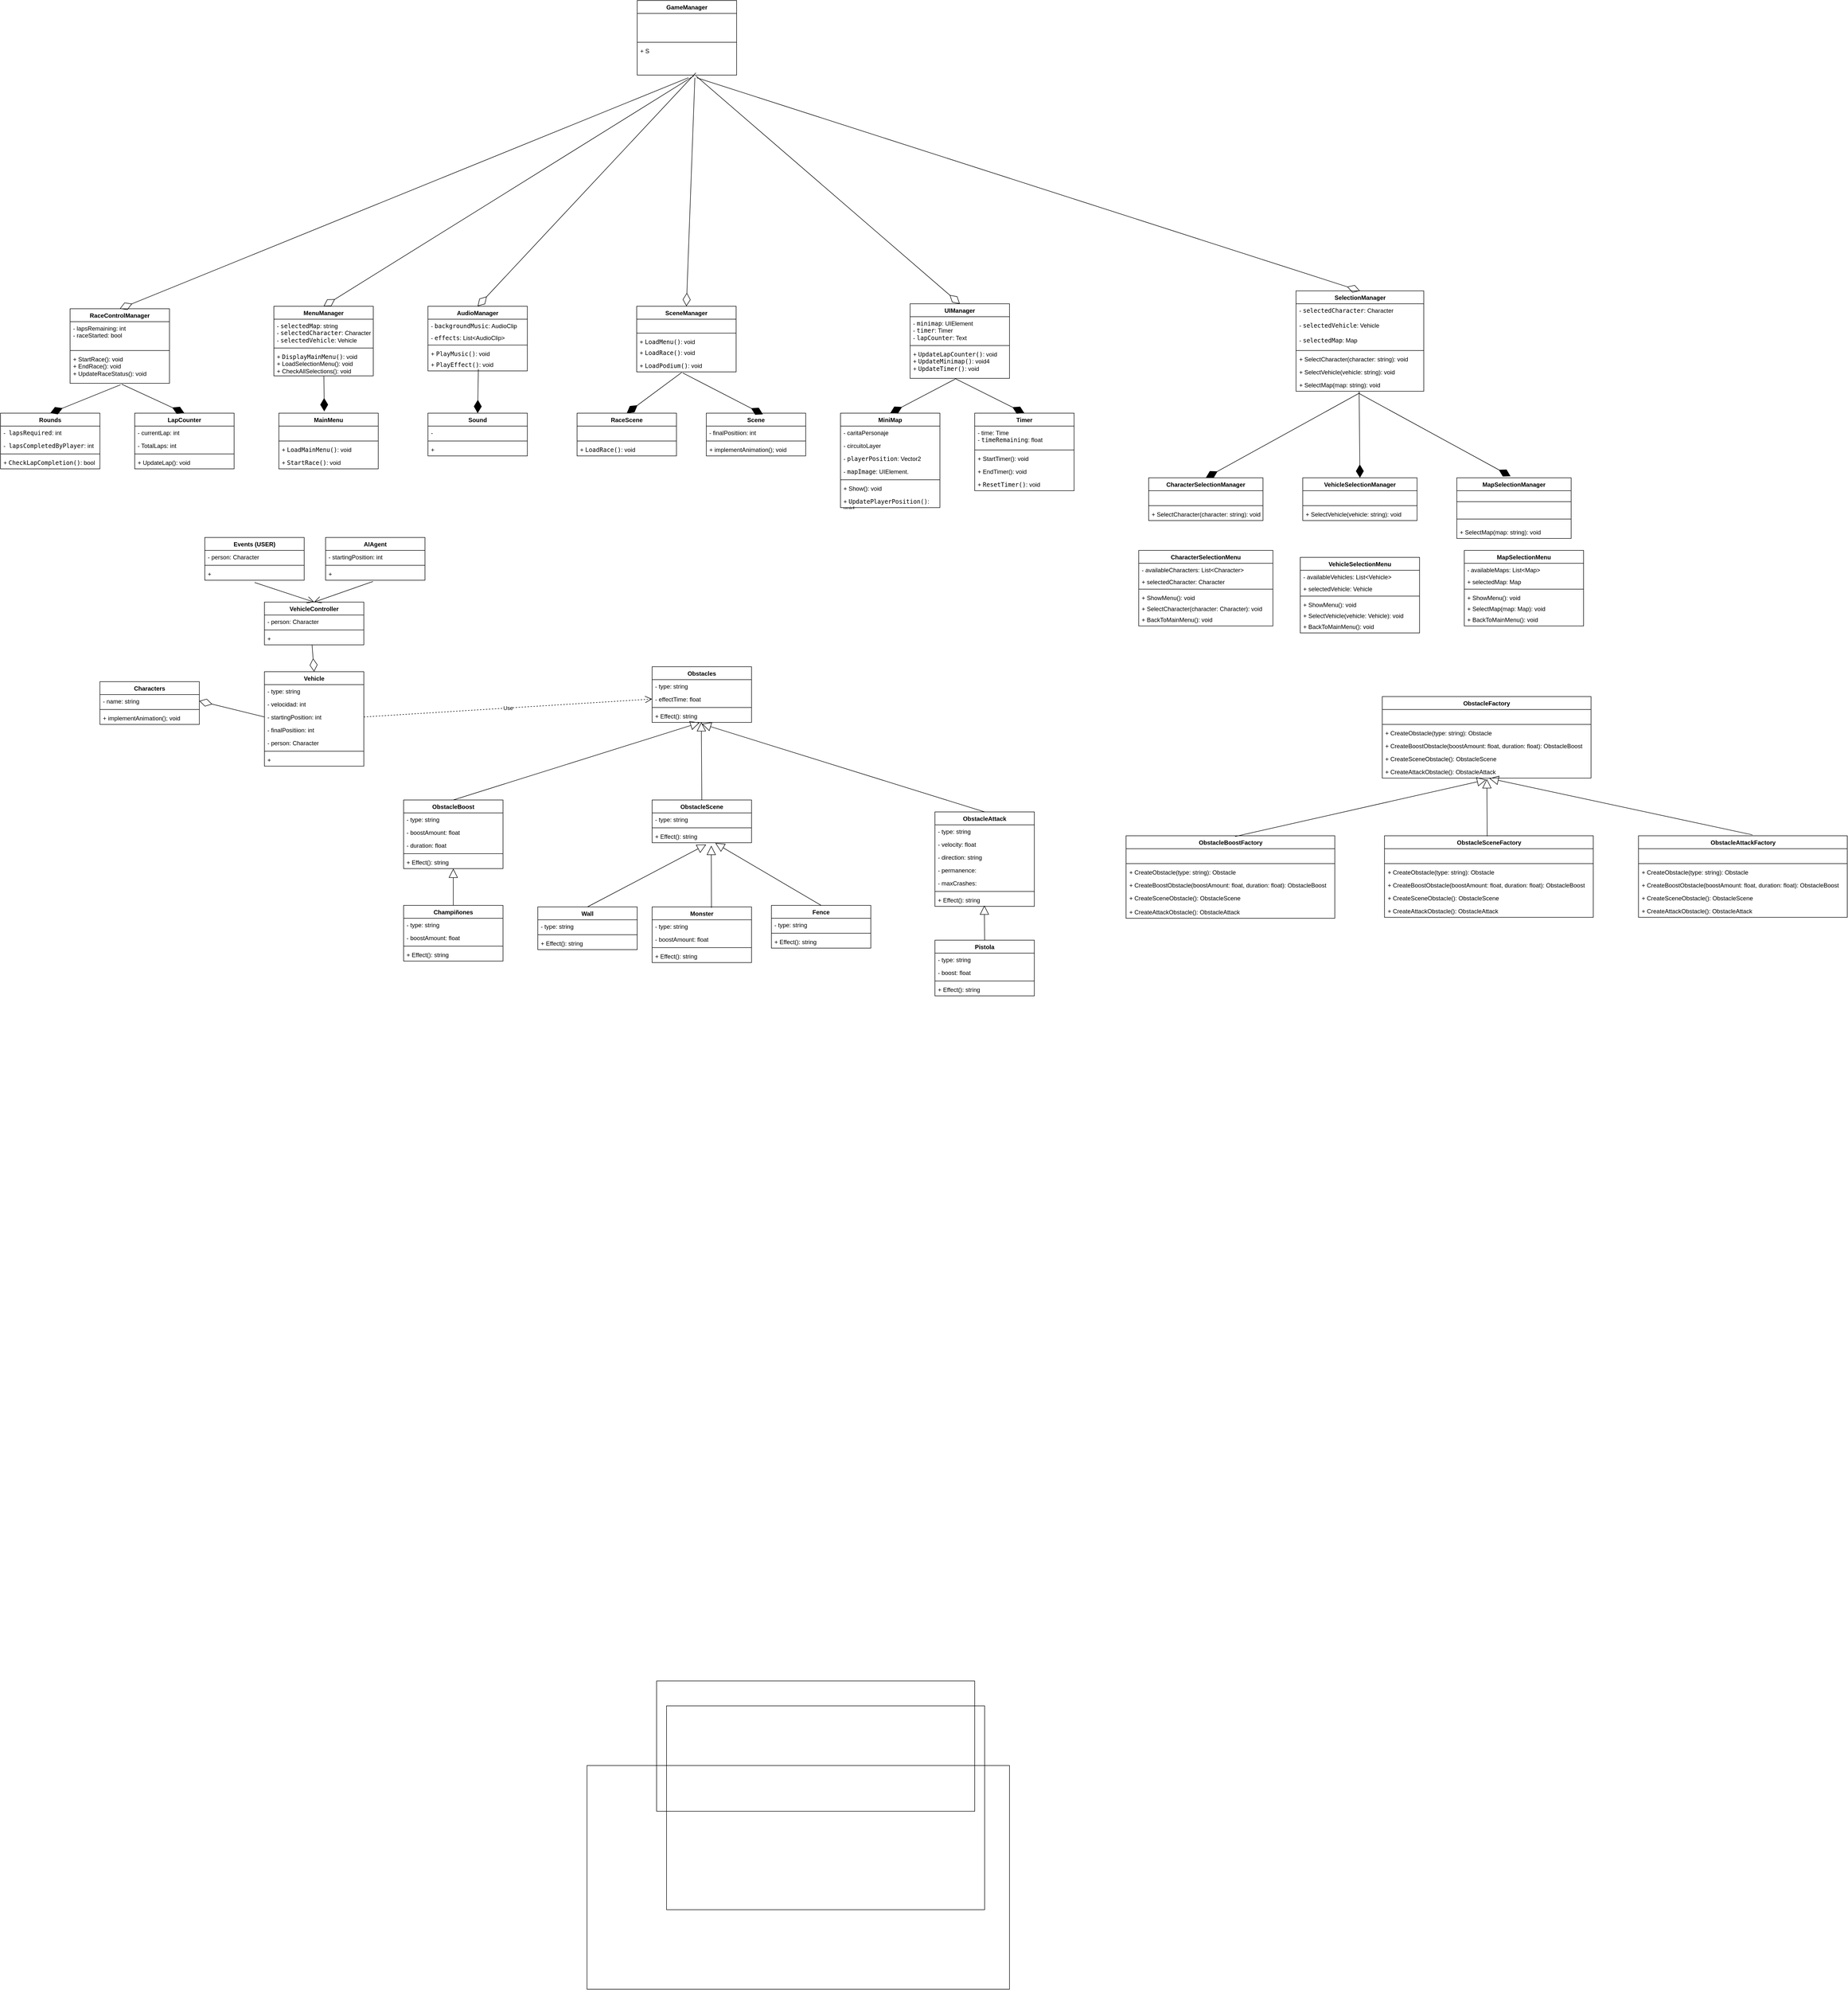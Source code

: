 <mxfile version="24.7.8">
  <diagram name="Página-1" id="QqUnpXxNjxalpsH4p9D8">
    <mxGraphModel dx="6734" dy="4358" grid="1" gridSize="10" guides="1" tooltips="1" connect="1" arrows="1" fold="1" page="1" pageScale="1" pageWidth="827" pageHeight="1169" math="0" shadow="0">
      <root>
        <mxCell id="0" />
        <mxCell id="1" parent="0" />
        <mxCell id="OFGFD8s86w9iyIirFIPD-10" value="Characters" style="swimlane;fontStyle=1;align=center;verticalAlign=top;childLayout=stackLayout;horizontal=1;startSize=26;horizontalStack=0;resizeParent=1;resizeParentMax=0;resizeLast=0;collapsible=1;marginBottom=0;whiteSpace=wrap;html=1;" parent="1" vertex="1">
          <mxGeometry x="-1750" y="-700" width="200" height="86" as="geometry" />
        </mxCell>
        <mxCell id="OFGFD8s86w9iyIirFIPD-11" value="- name: string" style="text;strokeColor=none;fillColor=none;align=left;verticalAlign=top;spacingLeft=4;spacingRight=4;overflow=hidden;rotatable=0;points=[[0,0.5],[1,0.5]];portConstraint=eastwest;whiteSpace=wrap;html=1;" parent="OFGFD8s86w9iyIirFIPD-10" vertex="1">
          <mxGeometry y="26" width="200" height="26" as="geometry" />
        </mxCell>
        <mxCell id="OFGFD8s86w9iyIirFIPD-12" value="" style="line;strokeWidth=1;fillColor=none;align=left;verticalAlign=middle;spacingTop=-1;spacingLeft=3;spacingRight=3;rotatable=0;labelPosition=right;points=[];portConstraint=eastwest;strokeColor=inherit;" parent="OFGFD8s86w9iyIirFIPD-10" vertex="1">
          <mxGeometry y="52" width="200" height="8" as="geometry" />
        </mxCell>
        <mxCell id="OFGFD8s86w9iyIirFIPD-13" value="+ implementAnimation(); void" style="text;strokeColor=none;fillColor=none;align=left;verticalAlign=top;spacingLeft=4;spacingRight=4;overflow=hidden;rotatable=0;points=[[0,0.5],[1,0.5]];portConstraint=eastwest;whiteSpace=wrap;html=1;" parent="OFGFD8s86w9iyIirFIPD-10" vertex="1">
          <mxGeometry y="60" width="200" height="26" as="geometry" />
        </mxCell>
        <mxCell id="OFGFD8s86w9iyIirFIPD-17" value="Vehicle" style="swimlane;fontStyle=1;align=center;verticalAlign=top;childLayout=stackLayout;horizontal=1;startSize=26;horizontalStack=0;resizeParent=1;resizeParentMax=0;resizeLast=0;collapsible=1;marginBottom=0;whiteSpace=wrap;html=1;" parent="1" vertex="1">
          <mxGeometry x="-1419" y="-720" width="200" height="190" as="geometry" />
        </mxCell>
        <mxCell id="OFGFD8s86w9iyIirFIPD-18" value="- type: string" style="text;strokeColor=none;fillColor=none;align=left;verticalAlign=top;spacingLeft=4;spacingRight=4;overflow=hidden;rotatable=0;points=[[0,0.5],[1,0.5]];portConstraint=eastwest;whiteSpace=wrap;html=1;" parent="OFGFD8s86w9iyIirFIPD-17" vertex="1">
          <mxGeometry y="26" width="200" height="26" as="geometry" />
        </mxCell>
        <mxCell id="OFGFD8s86w9iyIirFIPD-19" value="- velocidad: int" style="text;strokeColor=none;fillColor=none;align=left;verticalAlign=top;spacingLeft=4;spacingRight=4;overflow=hidden;rotatable=0;points=[[0,0.5],[1,0.5]];portConstraint=eastwest;whiteSpace=wrap;html=1;" parent="OFGFD8s86w9iyIirFIPD-17" vertex="1">
          <mxGeometry y="52" width="200" height="26" as="geometry" />
        </mxCell>
        <mxCell id="OFGFD8s86w9iyIirFIPD-70" value="- startingPosition: int" style="text;strokeColor=none;fillColor=none;align=left;verticalAlign=top;spacingLeft=4;spacingRight=4;overflow=hidden;rotatable=0;points=[[0,0.5],[1,0.5]];portConstraint=eastwest;whiteSpace=wrap;html=1;" parent="OFGFD8s86w9iyIirFIPD-17" vertex="1">
          <mxGeometry y="78" width="200" height="26" as="geometry" />
        </mxCell>
        <mxCell id="OFGFD8s86w9iyIirFIPD-71" value="- finalPositiion: int" style="text;strokeColor=none;fillColor=none;align=left;verticalAlign=top;spacingLeft=4;spacingRight=4;overflow=hidden;rotatable=0;points=[[0,0.5],[1,0.5]];portConstraint=eastwest;whiteSpace=wrap;html=1;" parent="OFGFD8s86w9iyIirFIPD-17" vertex="1">
          <mxGeometry y="104" width="200" height="26" as="geometry" />
        </mxCell>
        <mxCell id="OFGFD8s86w9iyIirFIPD-73" value="- person: Character" style="text;strokeColor=none;fillColor=none;align=left;verticalAlign=top;spacingLeft=4;spacingRight=4;overflow=hidden;rotatable=0;points=[[0,0.5],[1,0.5]];portConstraint=eastwest;whiteSpace=wrap;html=1;" parent="OFGFD8s86w9iyIirFIPD-17" vertex="1">
          <mxGeometry y="130" width="200" height="26" as="geometry" />
        </mxCell>
        <mxCell id="OFGFD8s86w9iyIirFIPD-21" value="" style="line;strokeWidth=1;fillColor=none;align=left;verticalAlign=middle;spacingTop=-1;spacingLeft=3;spacingRight=3;rotatable=0;labelPosition=right;points=[];portConstraint=eastwest;strokeColor=inherit;" parent="OFGFD8s86w9iyIirFIPD-17" vertex="1">
          <mxGeometry y="156" width="200" height="8" as="geometry" />
        </mxCell>
        <mxCell id="OFGFD8s86w9iyIirFIPD-22" value="+" style="text;strokeColor=none;fillColor=none;align=left;verticalAlign=top;spacingLeft=4;spacingRight=4;overflow=hidden;rotatable=0;points=[[0,0.5],[1,0.5]];portConstraint=eastwest;whiteSpace=wrap;html=1;" parent="OFGFD8s86w9iyIirFIPD-17" vertex="1">
          <mxGeometry y="164" width="200" height="26" as="geometry" />
        </mxCell>
        <mxCell id="OFGFD8s86w9iyIirFIPD-24" value="Obstacles" style="swimlane;fontStyle=1;align=center;verticalAlign=top;childLayout=stackLayout;horizontal=1;startSize=26;horizontalStack=0;resizeParent=1;resizeParentMax=0;resizeLast=0;collapsible=1;marginBottom=0;whiteSpace=wrap;html=1;" parent="1" vertex="1">
          <mxGeometry x="-639" y="-730" width="200" height="112" as="geometry" />
        </mxCell>
        <mxCell id="OFGFD8s86w9iyIirFIPD-25" value="- type: string" style="text;strokeColor=none;fillColor=none;align=left;verticalAlign=top;spacingLeft=4;spacingRight=4;overflow=hidden;rotatable=0;points=[[0,0.5],[1,0.5]];portConstraint=eastwest;whiteSpace=wrap;html=1;" parent="OFGFD8s86w9iyIirFIPD-24" vertex="1">
          <mxGeometry y="26" width="200" height="26" as="geometry" />
        </mxCell>
        <mxCell id="OFGFD8s86w9iyIirFIPD-40" value="- effectTime: float" style="text;strokeColor=none;fillColor=none;align=left;verticalAlign=top;spacingLeft=4;spacingRight=4;overflow=hidden;rotatable=0;points=[[0,0.5],[1,0.5]];portConstraint=eastwest;whiteSpace=wrap;html=1;" parent="OFGFD8s86w9iyIirFIPD-24" vertex="1">
          <mxGeometry y="52" width="200" height="26" as="geometry" />
        </mxCell>
        <mxCell id="OFGFD8s86w9iyIirFIPD-28" value="" style="line;strokeWidth=1;fillColor=none;align=left;verticalAlign=middle;spacingTop=-1;spacingLeft=3;spacingRight=3;rotatable=0;labelPosition=right;points=[];portConstraint=eastwest;strokeColor=inherit;" parent="OFGFD8s86w9iyIirFIPD-24" vertex="1">
          <mxGeometry y="78" width="200" height="8" as="geometry" />
        </mxCell>
        <mxCell id="OFGFD8s86w9iyIirFIPD-29" value="+ Effect(): string" style="text;strokeColor=none;fillColor=none;align=left;verticalAlign=top;spacingLeft=4;spacingRight=4;overflow=hidden;rotatable=0;points=[[0,0.5],[1,0.5]];portConstraint=eastwest;whiteSpace=wrap;html=1;" parent="OFGFD8s86w9iyIirFIPD-24" vertex="1">
          <mxGeometry y="86" width="200" height="26" as="geometry" />
        </mxCell>
        <mxCell id="OFGFD8s86w9iyIirFIPD-36" value="ObstacleBoost" style="swimlane;fontStyle=1;align=center;verticalAlign=top;childLayout=stackLayout;horizontal=1;startSize=26;horizontalStack=0;resizeParent=1;resizeParentMax=0;resizeLast=0;collapsible=1;marginBottom=0;whiteSpace=wrap;html=1;" parent="1" vertex="1">
          <mxGeometry x="-1139" y="-462" width="200" height="138" as="geometry" />
        </mxCell>
        <mxCell id="OFGFD8s86w9iyIirFIPD-37" value="- type: string" style="text;strokeColor=none;fillColor=none;align=left;verticalAlign=top;spacingLeft=4;spacingRight=4;overflow=hidden;rotatable=0;points=[[0,0.5],[1,0.5]];portConstraint=eastwest;whiteSpace=wrap;html=1;" parent="OFGFD8s86w9iyIirFIPD-36" vertex="1">
          <mxGeometry y="26" width="200" height="26" as="geometry" />
        </mxCell>
        <mxCell id="OFGFD8s86w9iyIirFIPD-55" value="- boostAmount: float" style="text;strokeColor=none;fillColor=none;align=left;verticalAlign=top;spacingLeft=4;spacingRight=4;overflow=hidden;rotatable=0;points=[[0,0.5],[1,0.5]];portConstraint=eastwest;whiteSpace=wrap;html=1;" parent="OFGFD8s86w9iyIirFIPD-36" vertex="1">
          <mxGeometry y="52" width="200" height="26" as="geometry" />
        </mxCell>
        <mxCell id="CuVekwpNMo5QbRq_H-KT-49" value="- duration: float" style="text;strokeColor=none;fillColor=none;align=left;verticalAlign=top;spacingLeft=4;spacingRight=4;overflow=hidden;rotatable=0;points=[[0,0.5],[1,0.5]];portConstraint=eastwest;whiteSpace=wrap;html=1;" parent="OFGFD8s86w9iyIirFIPD-36" vertex="1">
          <mxGeometry y="78" width="200" height="26" as="geometry" />
        </mxCell>
        <mxCell id="OFGFD8s86w9iyIirFIPD-38" value="" style="line;strokeWidth=1;fillColor=none;align=left;verticalAlign=middle;spacingTop=-1;spacingLeft=3;spacingRight=3;rotatable=0;labelPosition=right;points=[];portConstraint=eastwest;strokeColor=inherit;" parent="OFGFD8s86w9iyIirFIPD-36" vertex="1">
          <mxGeometry y="104" width="200" height="8" as="geometry" />
        </mxCell>
        <mxCell id="OFGFD8s86w9iyIirFIPD-39" value="+ Effect(): string" style="text;strokeColor=none;fillColor=none;align=left;verticalAlign=top;spacingLeft=4;spacingRight=4;overflow=hidden;rotatable=0;points=[[0,0.5],[1,0.5]];portConstraint=eastwest;whiteSpace=wrap;html=1;" parent="OFGFD8s86w9iyIirFIPD-36" vertex="1">
          <mxGeometry y="112" width="200" height="26" as="geometry" />
        </mxCell>
        <mxCell id="OFGFD8s86w9iyIirFIPD-41" value="Scene" style="swimlane;fontStyle=1;align=center;verticalAlign=top;childLayout=stackLayout;horizontal=1;startSize=26;horizontalStack=0;resizeParent=1;resizeParentMax=0;resizeLast=0;collapsible=1;marginBottom=0;whiteSpace=wrap;html=1;" parent="1" vertex="1">
          <mxGeometry x="-530" y="-1240" width="200" height="86" as="geometry" />
        </mxCell>
        <mxCell id="OFGFD8s86w9iyIirFIPD-45" value="- finalPositiion: int" style="text;strokeColor=none;fillColor=none;align=left;verticalAlign=top;spacingLeft=4;spacingRight=4;overflow=hidden;rotatable=0;points=[[0,0.5],[1,0.5]];portConstraint=eastwest;whiteSpace=wrap;html=1;" parent="OFGFD8s86w9iyIirFIPD-41" vertex="1">
          <mxGeometry y="26" width="200" height="26" as="geometry" />
        </mxCell>
        <mxCell id="OFGFD8s86w9iyIirFIPD-46" value="" style="line;strokeWidth=1;fillColor=none;align=left;verticalAlign=middle;spacingTop=-1;spacingLeft=3;spacingRight=3;rotatable=0;labelPosition=right;points=[];portConstraint=eastwest;strokeColor=inherit;" parent="OFGFD8s86w9iyIirFIPD-41" vertex="1">
          <mxGeometry y="52" width="200" height="8" as="geometry" />
        </mxCell>
        <mxCell id="OFGFD8s86w9iyIirFIPD-48" value="+ implementAnimation(); void" style="text;strokeColor=none;fillColor=none;align=left;verticalAlign=top;spacingLeft=4;spacingRight=4;overflow=hidden;rotatable=0;points=[[0,0.5],[1,0.5]];portConstraint=eastwest;whiteSpace=wrap;html=1;" parent="OFGFD8s86w9iyIirFIPD-41" vertex="1">
          <mxGeometry y="60" width="200" height="26" as="geometry" />
        </mxCell>
        <mxCell id="OFGFD8s86w9iyIirFIPD-56" value="ObstacleAttack" style="swimlane;fontStyle=1;align=center;verticalAlign=top;childLayout=stackLayout;horizontal=1;startSize=26;horizontalStack=0;resizeParent=1;resizeParentMax=0;resizeLast=0;collapsible=1;marginBottom=0;whiteSpace=wrap;html=1;" parent="1" vertex="1">
          <mxGeometry x="-70" y="-438" width="200" height="190" as="geometry" />
        </mxCell>
        <mxCell id="OFGFD8s86w9iyIirFIPD-57" value="- type: string" style="text;strokeColor=none;fillColor=none;align=left;verticalAlign=top;spacingLeft=4;spacingRight=4;overflow=hidden;rotatable=0;points=[[0,0.5],[1,0.5]];portConstraint=eastwest;whiteSpace=wrap;html=1;" parent="OFGFD8s86w9iyIirFIPD-56" vertex="1">
          <mxGeometry y="26" width="200" height="26" as="geometry" />
        </mxCell>
        <mxCell id="OFGFD8s86w9iyIirFIPD-58" value="- velocity: float" style="text;strokeColor=none;fillColor=none;align=left;verticalAlign=top;spacingLeft=4;spacingRight=4;overflow=hidden;rotatable=0;points=[[0,0.5],[1,0.5]];portConstraint=eastwest;whiteSpace=wrap;html=1;" parent="OFGFD8s86w9iyIirFIPD-56" vertex="1">
          <mxGeometry y="52" width="200" height="26" as="geometry" />
        </mxCell>
        <mxCell id="OFGFD8s86w9iyIirFIPD-63" value="- direction: string" style="text;strokeColor=none;fillColor=none;align=left;verticalAlign=top;spacingLeft=4;spacingRight=4;overflow=hidden;rotatable=0;points=[[0,0.5],[1,0.5]];portConstraint=eastwest;whiteSpace=wrap;html=1;" parent="OFGFD8s86w9iyIirFIPD-56" vertex="1">
          <mxGeometry y="78" width="200" height="26" as="geometry" />
        </mxCell>
        <mxCell id="OFGFD8s86w9iyIirFIPD-127" value="- permanence:&amp;nbsp;" style="text;strokeColor=none;fillColor=none;align=left;verticalAlign=top;spacingLeft=4;spacingRight=4;overflow=hidden;rotatable=0;points=[[0,0.5],[1,0.5]];portConstraint=eastwest;whiteSpace=wrap;html=1;" parent="OFGFD8s86w9iyIirFIPD-56" vertex="1">
          <mxGeometry y="104" width="200" height="26" as="geometry" />
        </mxCell>
        <mxCell id="OFGFD8s86w9iyIirFIPD-128" value="- maxCrashes:&amp;nbsp;" style="text;strokeColor=none;fillColor=none;align=left;verticalAlign=top;spacingLeft=4;spacingRight=4;overflow=hidden;rotatable=0;points=[[0,0.5],[1,0.5]];portConstraint=eastwest;whiteSpace=wrap;html=1;" parent="OFGFD8s86w9iyIirFIPD-56" vertex="1">
          <mxGeometry y="130" width="200" height="26" as="geometry" />
        </mxCell>
        <mxCell id="OFGFD8s86w9iyIirFIPD-59" value="" style="line;strokeWidth=1;fillColor=none;align=left;verticalAlign=middle;spacingTop=-1;spacingLeft=3;spacingRight=3;rotatable=0;labelPosition=right;points=[];portConstraint=eastwest;strokeColor=inherit;" parent="OFGFD8s86w9iyIirFIPD-56" vertex="1">
          <mxGeometry y="156" width="200" height="8" as="geometry" />
        </mxCell>
        <mxCell id="OFGFD8s86w9iyIirFIPD-60" value="+ Effect(): string" style="text;strokeColor=none;fillColor=none;align=left;verticalAlign=top;spacingLeft=4;spacingRight=4;overflow=hidden;rotatable=0;points=[[0,0.5],[1,0.5]];portConstraint=eastwest;whiteSpace=wrap;html=1;" parent="OFGFD8s86w9iyIirFIPD-56" vertex="1">
          <mxGeometry y="164" width="200" height="26" as="geometry" />
        </mxCell>
        <mxCell id="OFGFD8s86w9iyIirFIPD-64" value="Timer" style="swimlane;fontStyle=1;align=center;verticalAlign=top;childLayout=stackLayout;horizontal=1;startSize=26;horizontalStack=0;resizeParent=1;resizeParentMax=0;resizeLast=0;collapsible=1;marginBottom=0;whiteSpace=wrap;html=1;" parent="1" vertex="1">
          <mxGeometry x="10" y="-1240" width="200" height="156" as="geometry" />
        </mxCell>
        <mxCell id="OFGFD8s86w9iyIirFIPD-65" value="- time: Time&lt;div&gt;-&amp;nbsp;&lt;code style=&quot;background-color: initial;&quot;&gt;timeRemaining&lt;/code&gt;&lt;span style=&quot;background-color: initial;&quot;&gt;: float&lt;/span&gt;&lt;/div&gt;" style="text;strokeColor=none;fillColor=none;align=left;verticalAlign=top;spacingLeft=4;spacingRight=4;overflow=hidden;rotatable=0;points=[[0,0.5],[1,0.5]];portConstraint=eastwest;whiteSpace=wrap;html=1;" parent="OFGFD8s86w9iyIirFIPD-64" vertex="1">
          <mxGeometry y="26" width="200" height="44" as="geometry" />
        </mxCell>
        <mxCell id="OFGFD8s86w9iyIirFIPD-67" value="" style="line;strokeWidth=1;fillColor=none;align=left;verticalAlign=middle;spacingTop=-1;spacingLeft=3;spacingRight=3;rotatable=0;labelPosition=right;points=[];portConstraint=eastwest;strokeColor=inherit;" parent="OFGFD8s86w9iyIirFIPD-64" vertex="1">
          <mxGeometry y="70" width="200" height="8" as="geometry" />
        </mxCell>
        <mxCell id="OFGFD8s86w9iyIirFIPD-68" value="+ StartTimer(): void" style="text;strokeColor=none;fillColor=none;align=left;verticalAlign=top;spacingLeft=4;spacingRight=4;overflow=hidden;rotatable=0;points=[[0,0.5],[1,0.5]];portConstraint=eastwest;whiteSpace=wrap;html=1;" parent="OFGFD8s86w9iyIirFIPD-64" vertex="1">
          <mxGeometry y="78" width="200" height="26" as="geometry" />
        </mxCell>
        <mxCell id="OFGFD8s86w9iyIirFIPD-69" value="+ EndTimer(): void" style="text;strokeColor=none;fillColor=none;align=left;verticalAlign=top;spacingLeft=4;spacingRight=4;overflow=hidden;rotatable=0;points=[[0,0.5],[1,0.5]];portConstraint=eastwest;whiteSpace=wrap;html=1;" parent="OFGFD8s86w9iyIirFIPD-64" vertex="1">
          <mxGeometry y="104" width="200" height="26" as="geometry" />
        </mxCell>
        <mxCell id="CuVekwpNMo5QbRq_H-KT-17" value="+&amp;nbsp;&lt;code&gt;ResetTimer()&lt;/code&gt;: void" style="text;strokeColor=none;fillColor=none;align=left;verticalAlign=top;spacingLeft=4;spacingRight=4;overflow=hidden;rotatable=0;points=[[0,0.5],[1,0.5]];portConstraint=eastwest;whiteSpace=wrap;html=1;" parent="OFGFD8s86w9iyIirFIPD-64" vertex="1">
          <mxGeometry y="130" width="200" height="26" as="geometry" />
        </mxCell>
        <mxCell id="OFGFD8s86w9iyIirFIPD-74" value="VehicleController" style="swimlane;fontStyle=1;align=center;verticalAlign=top;childLayout=stackLayout;horizontal=1;startSize=26;horizontalStack=0;resizeParent=1;resizeParentMax=0;resizeLast=0;collapsible=1;marginBottom=0;whiteSpace=wrap;html=1;" parent="1" vertex="1">
          <mxGeometry x="-1419" y="-860" width="200" height="86" as="geometry" />
        </mxCell>
        <mxCell id="OFGFD8s86w9iyIirFIPD-79" value="- person: Character" style="text;strokeColor=none;fillColor=none;align=left;verticalAlign=top;spacingLeft=4;spacingRight=4;overflow=hidden;rotatable=0;points=[[0,0.5],[1,0.5]];portConstraint=eastwest;whiteSpace=wrap;html=1;" parent="OFGFD8s86w9iyIirFIPD-74" vertex="1">
          <mxGeometry y="26" width="200" height="26" as="geometry" />
        </mxCell>
        <mxCell id="OFGFD8s86w9iyIirFIPD-80" value="" style="line;strokeWidth=1;fillColor=none;align=left;verticalAlign=middle;spacingTop=-1;spacingLeft=3;spacingRight=3;rotatable=0;labelPosition=right;points=[];portConstraint=eastwest;strokeColor=inherit;" parent="OFGFD8s86w9iyIirFIPD-74" vertex="1">
          <mxGeometry y="52" width="200" height="8" as="geometry" />
        </mxCell>
        <mxCell id="OFGFD8s86w9iyIirFIPD-81" value="+" style="text;strokeColor=none;fillColor=none;align=left;verticalAlign=top;spacingLeft=4;spacingRight=4;overflow=hidden;rotatable=0;points=[[0,0.5],[1,0.5]];portConstraint=eastwest;whiteSpace=wrap;html=1;" parent="OFGFD8s86w9iyIirFIPD-74" vertex="1">
          <mxGeometry y="60" width="200" height="26" as="geometry" />
        </mxCell>
        <mxCell id="OFGFD8s86w9iyIirFIPD-82" value="AIAgent" style="swimlane;fontStyle=1;align=center;verticalAlign=top;childLayout=stackLayout;horizontal=1;startSize=26;horizontalStack=0;resizeParent=1;resizeParentMax=0;resizeLast=0;collapsible=1;marginBottom=0;whiteSpace=wrap;html=1;" parent="1" vertex="1">
          <mxGeometry x="-1296" y="-990" width="200" height="86" as="geometry" />
        </mxCell>
        <mxCell id="OFGFD8s86w9iyIirFIPD-85" value="- startingPosition: int" style="text;strokeColor=none;fillColor=none;align=left;verticalAlign=top;spacingLeft=4;spacingRight=4;overflow=hidden;rotatable=0;points=[[0,0.5],[1,0.5]];portConstraint=eastwest;whiteSpace=wrap;html=1;" parent="OFGFD8s86w9iyIirFIPD-82" vertex="1">
          <mxGeometry y="26" width="200" height="26" as="geometry" />
        </mxCell>
        <mxCell id="OFGFD8s86w9iyIirFIPD-88" value="" style="line;strokeWidth=1;fillColor=none;align=left;verticalAlign=middle;spacingTop=-1;spacingLeft=3;spacingRight=3;rotatable=0;labelPosition=right;points=[];portConstraint=eastwest;strokeColor=inherit;" parent="OFGFD8s86w9iyIirFIPD-82" vertex="1">
          <mxGeometry y="52" width="200" height="8" as="geometry" />
        </mxCell>
        <mxCell id="OFGFD8s86w9iyIirFIPD-89" value="+" style="text;strokeColor=none;fillColor=none;align=left;verticalAlign=top;spacingLeft=4;spacingRight=4;overflow=hidden;rotatable=0;points=[[0,0.5],[1,0.5]];portConstraint=eastwest;whiteSpace=wrap;html=1;" parent="OFGFD8s86w9iyIirFIPD-82" vertex="1">
          <mxGeometry y="60" width="200" height="26" as="geometry" />
        </mxCell>
        <mxCell id="OFGFD8s86w9iyIirFIPD-90" value="Events (USER)" style="swimlane;fontStyle=1;align=center;verticalAlign=top;childLayout=stackLayout;horizontal=1;startSize=26;horizontalStack=0;resizeParent=1;resizeParentMax=0;resizeLast=0;collapsible=1;marginBottom=0;whiteSpace=wrap;html=1;" parent="1" vertex="1">
          <mxGeometry x="-1539" y="-990" width="200" height="86" as="geometry" />
        </mxCell>
        <mxCell id="OFGFD8s86w9iyIirFIPD-91" value="- person: Character" style="text;strokeColor=none;fillColor=none;align=left;verticalAlign=top;spacingLeft=4;spacingRight=4;overflow=hidden;rotatable=0;points=[[0,0.5],[1,0.5]];portConstraint=eastwest;whiteSpace=wrap;html=1;" parent="OFGFD8s86w9iyIirFIPD-90" vertex="1">
          <mxGeometry y="26" width="200" height="26" as="geometry" />
        </mxCell>
        <mxCell id="OFGFD8s86w9iyIirFIPD-92" value="" style="line;strokeWidth=1;fillColor=none;align=left;verticalAlign=middle;spacingTop=-1;spacingLeft=3;spacingRight=3;rotatable=0;labelPosition=right;points=[];portConstraint=eastwest;strokeColor=inherit;" parent="OFGFD8s86w9iyIirFIPD-90" vertex="1">
          <mxGeometry y="52" width="200" height="8" as="geometry" />
        </mxCell>
        <mxCell id="OFGFD8s86w9iyIirFIPD-93" value="+" style="text;strokeColor=none;fillColor=none;align=left;verticalAlign=top;spacingLeft=4;spacingRight=4;overflow=hidden;rotatable=0;points=[[0,0.5],[1,0.5]];portConstraint=eastwest;whiteSpace=wrap;html=1;" parent="OFGFD8s86w9iyIirFIPD-90" vertex="1">
          <mxGeometry y="60" width="200" height="26" as="geometry" />
        </mxCell>
        <mxCell id="OFGFD8s86w9iyIirFIPD-94" value="ObstacleScene" style="swimlane;fontStyle=1;align=center;verticalAlign=top;childLayout=stackLayout;horizontal=1;startSize=26;horizontalStack=0;resizeParent=1;resizeParentMax=0;resizeLast=0;collapsible=1;marginBottom=0;whiteSpace=wrap;html=1;" parent="1" vertex="1">
          <mxGeometry x="-639" y="-462" width="200" height="86" as="geometry" />
        </mxCell>
        <mxCell id="OFGFD8s86w9iyIirFIPD-95" value="- type: string" style="text;strokeColor=none;fillColor=none;align=left;verticalAlign=top;spacingLeft=4;spacingRight=4;overflow=hidden;rotatable=0;points=[[0,0.5],[1,0.5]];portConstraint=eastwest;whiteSpace=wrap;html=1;" parent="OFGFD8s86w9iyIirFIPD-94" vertex="1">
          <mxGeometry y="26" width="200" height="26" as="geometry" />
        </mxCell>
        <mxCell id="OFGFD8s86w9iyIirFIPD-97" value="" style="line;strokeWidth=1;fillColor=none;align=left;verticalAlign=middle;spacingTop=-1;spacingLeft=3;spacingRight=3;rotatable=0;labelPosition=right;points=[];portConstraint=eastwest;strokeColor=inherit;" parent="OFGFD8s86w9iyIirFIPD-94" vertex="1">
          <mxGeometry y="52" width="200" height="8" as="geometry" />
        </mxCell>
        <mxCell id="OFGFD8s86w9iyIirFIPD-98" value="+ Effect(): string" style="text;strokeColor=none;fillColor=none;align=left;verticalAlign=top;spacingLeft=4;spacingRight=4;overflow=hidden;rotatable=0;points=[[0,0.5],[1,0.5]];portConstraint=eastwest;whiteSpace=wrap;html=1;" parent="OFGFD8s86w9iyIirFIPD-94" vertex="1">
          <mxGeometry y="60" width="200" height="26" as="geometry" />
        </mxCell>
        <mxCell id="OFGFD8s86w9iyIirFIPD-99" value="" style="rounded=0;whiteSpace=wrap;html=1;fillColor=none;" parent="1" vertex="1">
          <mxGeometry x="-610" y="1360" width="640" height="410" as="geometry" />
        </mxCell>
        <mxCell id="OFGFD8s86w9iyIirFIPD-100" value="" style="rounded=0;whiteSpace=wrap;html=1;fillColor=none;" parent="1" vertex="1">
          <mxGeometry x="-630" y="1310" width="640" height="262" as="geometry" />
        </mxCell>
        <mxCell id="OFGFD8s86w9iyIirFIPD-101" value="" style="rounded=0;whiteSpace=wrap;html=1;fillColor=none;" parent="1" vertex="1">
          <mxGeometry x="-770" y="1480" width="850" height="450" as="geometry" />
        </mxCell>
        <mxCell id="OFGFD8s86w9iyIirFIPD-102" value="MiniMap" style="swimlane;fontStyle=1;align=center;verticalAlign=top;childLayout=stackLayout;horizontal=1;startSize=26;horizontalStack=0;resizeParent=1;resizeParentMax=0;resizeLast=0;collapsible=1;marginBottom=0;whiteSpace=wrap;html=1;" parent="1" vertex="1">
          <mxGeometry x="-260" y="-1240" width="200" height="190" as="geometry" />
        </mxCell>
        <mxCell id="OFGFD8s86w9iyIirFIPD-103" value="- caritaPersonaje" style="text;strokeColor=none;fillColor=none;align=left;verticalAlign=top;spacingLeft=4;spacingRight=4;overflow=hidden;rotatable=0;points=[[0,0.5],[1,0.5]];portConstraint=eastwest;whiteSpace=wrap;html=1;" parent="OFGFD8s86w9iyIirFIPD-102" vertex="1">
          <mxGeometry y="26" width="200" height="26" as="geometry" />
        </mxCell>
        <mxCell id="OFGFD8s86w9iyIirFIPD-104" value="- circuitoLayer" style="text;strokeColor=none;fillColor=none;align=left;verticalAlign=top;spacingLeft=4;spacingRight=4;overflow=hidden;rotatable=0;points=[[0,0.5],[1,0.5]];portConstraint=eastwest;whiteSpace=wrap;html=1;" parent="OFGFD8s86w9iyIirFIPD-102" vertex="1">
          <mxGeometry y="52" width="200" height="26" as="geometry" />
        </mxCell>
        <mxCell id="CuVekwpNMo5QbRq_H-KT-58" value="-&amp;nbsp;&lt;code&gt;playerPosition&lt;/code&gt;: Vector2" style="text;strokeColor=none;fillColor=none;align=left;verticalAlign=top;spacingLeft=4;spacingRight=4;overflow=hidden;rotatable=0;points=[[0,0.5],[1,0.5]];portConstraint=eastwest;whiteSpace=wrap;html=1;" parent="OFGFD8s86w9iyIirFIPD-102" vertex="1">
          <mxGeometry y="78" width="200" height="26" as="geometry" />
        </mxCell>
        <mxCell id="CuVekwpNMo5QbRq_H-KT-59" value="-&amp;nbsp;&lt;code&gt;mapImage&lt;/code&gt;: UIElement." style="text;strokeColor=none;fillColor=none;align=left;verticalAlign=top;spacingLeft=4;spacingRight=4;overflow=hidden;rotatable=0;points=[[0,0.5],[1,0.5]];portConstraint=eastwest;whiteSpace=wrap;html=1;" parent="OFGFD8s86w9iyIirFIPD-102" vertex="1">
          <mxGeometry y="104" width="200" height="26" as="geometry" />
        </mxCell>
        <mxCell id="OFGFD8s86w9iyIirFIPD-105" value="" style="line;strokeWidth=1;fillColor=none;align=left;verticalAlign=middle;spacingTop=-1;spacingLeft=3;spacingRight=3;rotatable=0;labelPosition=right;points=[];portConstraint=eastwest;strokeColor=inherit;" parent="OFGFD8s86w9iyIirFIPD-102" vertex="1">
          <mxGeometry y="130" width="200" height="8" as="geometry" />
        </mxCell>
        <mxCell id="OFGFD8s86w9iyIirFIPD-106" value="+ Show(): void&lt;div&gt;&lt;br&gt;&lt;/div&gt;" style="text;strokeColor=none;fillColor=none;align=left;verticalAlign=top;spacingLeft=4;spacingRight=4;overflow=hidden;rotatable=0;points=[[0,0.5],[1,0.5]];portConstraint=eastwest;whiteSpace=wrap;html=1;" parent="OFGFD8s86w9iyIirFIPD-102" vertex="1">
          <mxGeometry y="138" width="200" height="26" as="geometry" />
        </mxCell>
        <mxCell id="CuVekwpNMo5QbRq_H-KT-57" value="+&amp;nbsp;&lt;code&gt;UpdatePlayerPosition()&lt;/code&gt;: void&lt;div&gt;&lt;br&gt;&lt;/div&gt;" style="text;strokeColor=none;fillColor=none;align=left;verticalAlign=top;spacingLeft=4;spacingRight=4;overflow=hidden;rotatable=0;points=[[0,0.5],[1,0.5]];portConstraint=eastwest;whiteSpace=wrap;html=1;" parent="OFGFD8s86w9iyIirFIPD-102" vertex="1">
          <mxGeometry y="164" width="200" height="26" as="geometry" />
        </mxCell>
        <mxCell id="OFGFD8s86w9iyIirFIPD-107" value="Champiñones" style="swimlane;fontStyle=1;align=center;verticalAlign=top;childLayout=stackLayout;horizontal=1;startSize=26;horizontalStack=0;resizeParent=1;resizeParentMax=0;resizeLast=0;collapsible=1;marginBottom=0;whiteSpace=wrap;html=1;" parent="1" vertex="1">
          <mxGeometry x="-1139" y="-250" width="200" height="112" as="geometry" />
        </mxCell>
        <mxCell id="OFGFD8s86w9iyIirFIPD-108" value="- type: string" style="text;strokeColor=none;fillColor=none;align=left;verticalAlign=top;spacingLeft=4;spacingRight=4;overflow=hidden;rotatable=0;points=[[0,0.5],[1,0.5]];portConstraint=eastwest;whiteSpace=wrap;html=1;" parent="OFGFD8s86w9iyIirFIPD-107" vertex="1">
          <mxGeometry y="26" width="200" height="26" as="geometry" />
        </mxCell>
        <mxCell id="OFGFD8s86w9iyIirFIPD-109" value="- boostAmount: float" style="text;strokeColor=none;fillColor=none;align=left;verticalAlign=top;spacingLeft=4;spacingRight=4;overflow=hidden;rotatable=0;points=[[0,0.5],[1,0.5]];portConstraint=eastwest;whiteSpace=wrap;html=1;" parent="OFGFD8s86w9iyIirFIPD-107" vertex="1">
          <mxGeometry y="52" width="200" height="26" as="geometry" />
        </mxCell>
        <mxCell id="OFGFD8s86w9iyIirFIPD-110" value="" style="line;strokeWidth=1;fillColor=none;align=left;verticalAlign=middle;spacingTop=-1;spacingLeft=3;spacingRight=3;rotatable=0;labelPosition=right;points=[];portConstraint=eastwest;strokeColor=inherit;" parent="OFGFD8s86w9iyIirFIPD-107" vertex="1">
          <mxGeometry y="78" width="200" height="8" as="geometry" />
        </mxCell>
        <mxCell id="OFGFD8s86w9iyIirFIPD-111" value="+ Effect(): string" style="text;strokeColor=none;fillColor=none;align=left;verticalAlign=top;spacingLeft=4;spacingRight=4;overflow=hidden;rotatable=0;points=[[0,0.5],[1,0.5]];portConstraint=eastwest;whiteSpace=wrap;html=1;" parent="OFGFD8s86w9iyIirFIPD-107" vertex="1">
          <mxGeometry y="86" width="200" height="26" as="geometry" />
        </mxCell>
        <mxCell id="OFGFD8s86w9iyIirFIPD-112" value="Wall" style="swimlane;fontStyle=1;align=center;verticalAlign=top;childLayout=stackLayout;horizontal=1;startSize=26;horizontalStack=0;resizeParent=1;resizeParentMax=0;resizeLast=0;collapsible=1;marginBottom=0;whiteSpace=wrap;html=1;" parent="1" vertex="1">
          <mxGeometry x="-869" y="-247" width="200" height="86" as="geometry" />
        </mxCell>
        <mxCell id="OFGFD8s86w9iyIirFIPD-113" value="- type: string" style="text;strokeColor=none;fillColor=none;align=left;verticalAlign=top;spacingLeft=4;spacingRight=4;overflow=hidden;rotatable=0;points=[[0,0.5],[1,0.5]];portConstraint=eastwest;whiteSpace=wrap;html=1;" parent="OFGFD8s86w9iyIirFIPD-112" vertex="1">
          <mxGeometry y="26" width="200" height="26" as="geometry" />
        </mxCell>
        <mxCell id="OFGFD8s86w9iyIirFIPD-115" value="" style="line;strokeWidth=1;fillColor=none;align=left;verticalAlign=middle;spacingTop=-1;spacingLeft=3;spacingRight=3;rotatable=0;labelPosition=right;points=[];portConstraint=eastwest;strokeColor=inherit;" parent="OFGFD8s86w9iyIirFIPD-112" vertex="1">
          <mxGeometry y="52" width="200" height="8" as="geometry" />
        </mxCell>
        <mxCell id="OFGFD8s86w9iyIirFIPD-116" value="+ Effect(): string" style="text;strokeColor=none;fillColor=none;align=left;verticalAlign=top;spacingLeft=4;spacingRight=4;overflow=hidden;rotatable=0;points=[[0,0.5],[1,0.5]];portConstraint=eastwest;whiteSpace=wrap;html=1;" parent="OFGFD8s86w9iyIirFIPD-112" vertex="1">
          <mxGeometry y="60" width="200" height="26" as="geometry" />
        </mxCell>
        <mxCell id="OFGFD8s86w9iyIirFIPD-117" value="Fence" style="swimlane;fontStyle=1;align=center;verticalAlign=top;childLayout=stackLayout;horizontal=1;startSize=26;horizontalStack=0;resizeParent=1;resizeParentMax=0;resizeLast=0;collapsible=1;marginBottom=0;whiteSpace=wrap;html=1;" parent="1" vertex="1">
          <mxGeometry x="-399" y="-250" width="200" height="86" as="geometry" />
        </mxCell>
        <mxCell id="OFGFD8s86w9iyIirFIPD-118" value="- type: string" style="text;strokeColor=none;fillColor=none;align=left;verticalAlign=top;spacingLeft=4;spacingRight=4;overflow=hidden;rotatable=0;points=[[0,0.5],[1,0.5]];portConstraint=eastwest;whiteSpace=wrap;html=1;" parent="OFGFD8s86w9iyIirFIPD-117" vertex="1">
          <mxGeometry y="26" width="200" height="26" as="geometry" />
        </mxCell>
        <mxCell id="OFGFD8s86w9iyIirFIPD-120" value="" style="line;strokeWidth=1;fillColor=none;align=left;verticalAlign=middle;spacingTop=-1;spacingLeft=3;spacingRight=3;rotatable=0;labelPosition=right;points=[];portConstraint=eastwest;strokeColor=inherit;" parent="OFGFD8s86w9iyIirFIPD-117" vertex="1">
          <mxGeometry y="52" width="200" height="8" as="geometry" />
        </mxCell>
        <mxCell id="OFGFD8s86w9iyIirFIPD-121" value="+ Effect(): string" style="text;strokeColor=none;fillColor=none;align=left;verticalAlign=top;spacingLeft=4;spacingRight=4;overflow=hidden;rotatable=0;points=[[0,0.5],[1,0.5]];portConstraint=eastwest;whiteSpace=wrap;html=1;" parent="OFGFD8s86w9iyIirFIPD-117" vertex="1">
          <mxGeometry y="60" width="200" height="26" as="geometry" />
        </mxCell>
        <mxCell id="OFGFD8s86w9iyIirFIPD-122" value="Monster" style="swimlane;fontStyle=1;align=center;verticalAlign=top;childLayout=stackLayout;horizontal=1;startSize=26;horizontalStack=0;resizeParent=1;resizeParentMax=0;resizeLast=0;collapsible=1;marginBottom=0;whiteSpace=wrap;html=1;" parent="1" vertex="1">
          <mxGeometry x="-639" y="-247" width="200" height="112" as="geometry" />
        </mxCell>
        <mxCell id="OFGFD8s86w9iyIirFIPD-123" value="- type: string" style="text;strokeColor=none;fillColor=none;align=left;verticalAlign=top;spacingLeft=4;spacingRight=4;overflow=hidden;rotatable=0;points=[[0,0.5],[1,0.5]];portConstraint=eastwest;whiteSpace=wrap;html=1;" parent="OFGFD8s86w9iyIirFIPD-122" vertex="1">
          <mxGeometry y="26" width="200" height="26" as="geometry" />
        </mxCell>
        <mxCell id="OFGFD8s86w9iyIirFIPD-124" value="- boostAmount: float" style="text;strokeColor=none;fillColor=none;align=left;verticalAlign=top;spacingLeft=4;spacingRight=4;overflow=hidden;rotatable=0;points=[[0,0.5],[1,0.5]];portConstraint=eastwest;whiteSpace=wrap;html=1;" parent="OFGFD8s86w9iyIirFIPD-122" vertex="1">
          <mxGeometry y="52" width="200" height="26" as="geometry" />
        </mxCell>
        <mxCell id="OFGFD8s86w9iyIirFIPD-125" value="" style="line;strokeWidth=1;fillColor=none;align=left;verticalAlign=middle;spacingTop=-1;spacingLeft=3;spacingRight=3;rotatable=0;labelPosition=right;points=[];portConstraint=eastwest;strokeColor=inherit;" parent="OFGFD8s86w9iyIirFIPD-122" vertex="1">
          <mxGeometry y="78" width="200" height="8" as="geometry" />
        </mxCell>
        <mxCell id="OFGFD8s86w9iyIirFIPD-126" value="+ Effect(): string" style="text;strokeColor=none;fillColor=none;align=left;verticalAlign=top;spacingLeft=4;spacingRight=4;overflow=hidden;rotatable=0;points=[[0,0.5],[1,0.5]];portConstraint=eastwest;whiteSpace=wrap;html=1;" parent="OFGFD8s86w9iyIirFIPD-122" vertex="1">
          <mxGeometry y="86" width="200" height="26" as="geometry" />
        </mxCell>
        <mxCell id="OFGFD8s86w9iyIirFIPD-129" value="Pistola" style="swimlane;fontStyle=1;align=center;verticalAlign=top;childLayout=stackLayout;horizontal=1;startSize=26;horizontalStack=0;resizeParent=1;resizeParentMax=0;resizeLast=0;collapsible=1;marginBottom=0;whiteSpace=wrap;html=1;" parent="1" vertex="1">
          <mxGeometry x="-70" y="-180" width="200" height="112" as="geometry" />
        </mxCell>
        <mxCell id="OFGFD8s86w9iyIirFIPD-130" value="- type: string" style="text;strokeColor=none;fillColor=none;align=left;verticalAlign=top;spacingLeft=4;spacingRight=4;overflow=hidden;rotatable=0;points=[[0,0.5],[1,0.5]];portConstraint=eastwest;whiteSpace=wrap;html=1;" parent="OFGFD8s86w9iyIirFIPD-129" vertex="1">
          <mxGeometry y="26" width="200" height="26" as="geometry" />
        </mxCell>
        <mxCell id="OFGFD8s86w9iyIirFIPD-131" value="- boost: float" style="text;strokeColor=none;fillColor=none;align=left;verticalAlign=top;spacingLeft=4;spacingRight=4;overflow=hidden;rotatable=0;points=[[0,0.5],[1,0.5]];portConstraint=eastwest;whiteSpace=wrap;html=1;" parent="OFGFD8s86w9iyIirFIPD-129" vertex="1">
          <mxGeometry y="52" width="200" height="26" as="geometry" />
        </mxCell>
        <mxCell id="OFGFD8s86w9iyIirFIPD-132" value="" style="line;strokeWidth=1;fillColor=none;align=left;verticalAlign=middle;spacingTop=-1;spacingLeft=3;spacingRight=3;rotatable=0;labelPosition=right;points=[];portConstraint=eastwest;strokeColor=inherit;" parent="OFGFD8s86w9iyIirFIPD-129" vertex="1">
          <mxGeometry y="78" width="200" height="8" as="geometry" />
        </mxCell>
        <mxCell id="OFGFD8s86w9iyIirFIPD-133" value="+ Effect(): string" style="text;strokeColor=none;fillColor=none;align=left;verticalAlign=top;spacingLeft=4;spacingRight=4;overflow=hidden;rotatable=0;points=[[0,0.5],[1,0.5]];portConstraint=eastwest;whiteSpace=wrap;html=1;" parent="OFGFD8s86w9iyIirFIPD-129" vertex="1">
          <mxGeometry y="86" width="200" height="26" as="geometry" />
        </mxCell>
        <mxCell id="OFGFD8s86w9iyIirFIPD-134" value="Sound" style="swimlane;fontStyle=1;align=center;verticalAlign=top;childLayout=stackLayout;horizontal=1;startSize=26;horizontalStack=0;resizeParent=1;resizeParentMax=0;resizeLast=0;collapsible=1;marginBottom=0;whiteSpace=wrap;html=1;" parent="1" vertex="1">
          <mxGeometry x="-1090" y="-1240" width="200" height="86" as="geometry" />
        </mxCell>
        <mxCell id="OFGFD8s86w9iyIirFIPD-135" value="-" style="text;strokeColor=none;fillColor=none;align=left;verticalAlign=top;spacingLeft=4;spacingRight=4;overflow=hidden;rotatable=0;points=[[0,0.5],[1,0.5]];portConstraint=eastwest;whiteSpace=wrap;html=1;" parent="OFGFD8s86w9iyIirFIPD-134" vertex="1">
          <mxGeometry y="26" width="200" height="26" as="geometry" />
        </mxCell>
        <mxCell id="OFGFD8s86w9iyIirFIPD-136" value="" style="line;strokeWidth=1;fillColor=none;align=left;verticalAlign=middle;spacingTop=-1;spacingLeft=3;spacingRight=3;rotatable=0;labelPosition=right;points=[];portConstraint=eastwest;strokeColor=inherit;" parent="OFGFD8s86w9iyIirFIPD-134" vertex="1">
          <mxGeometry y="52" width="200" height="8" as="geometry" />
        </mxCell>
        <mxCell id="OFGFD8s86w9iyIirFIPD-137" value="+" style="text;strokeColor=none;fillColor=none;align=left;verticalAlign=top;spacingLeft=4;spacingRight=4;overflow=hidden;rotatable=0;points=[[0,0.5],[1,0.5]];portConstraint=eastwest;whiteSpace=wrap;html=1;" parent="OFGFD8s86w9iyIirFIPD-134" vertex="1">
          <mxGeometry y="60" width="200" height="26" as="geometry" />
        </mxCell>
        <mxCell id="OFGFD8s86w9iyIirFIPD-138" value="Rounds" style="swimlane;fontStyle=1;align=center;verticalAlign=top;childLayout=stackLayout;horizontal=1;startSize=26;horizontalStack=0;resizeParent=1;resizeParentMax=0;resizeLast=0;collapsible=1;marginBottom=0;whiteSpace=wrap;html=1;" parent="1" vertex="1">
          <mxGeometry x="-1950" y="-1240" width="200" height="112" as="geometry" />
        </mxCell>
        <mxCell id="OFGFD8s86w9iyIirFIPD-139" value="-&amp;nbsp;&amp;nbsp;&lt;code&gt;lapsRequired&lt;/code&gt;: int" style="text;strokeColor=none;fillColor=none;align=left;verticalAlign=top;spacingLeft=4;spacingRight=4;overflow=hidden;rotatable=0;points=[[0,0.5],[1,0.5]];portConstraint=eastwest;whiteSpace=wrap;html=1;" parent="OFGFD8s86w9iyIirFIPD-138" vertex="1">
          <mxGeometry y="26" width="200" height="26" as="geometry" />
        </mxCell>
        <mxCell id="CuVekwpNMo5QbRq_H-KT-63" value="-&amp;nbsp;&amp;nbsp;&lt;code&gt;lapsCompletedByPlayer&lt;/code&gt;: int" style="text;strokeColor=none;fillColor=none;align=left;verticalAlign=top;spacingLeft=4;spacingRight=4;overflow=hidden;rotatable=0;points=[[0,0.5],[1,0.5]];portConstraint=eastwest;whiteSpace=wrap;html=1;" parent="OFGFD8s86w9iyIirFIPD-138" vertex="1">
          <mxGeometry y="52" width="200" height="26" as="geometry" />
        </mxCell>
        <mxCell id="OFGFD8s86w9iyIirFIPD-140" value="" style="line;strokeWidth=1;fillColor=none;align=left;verticalAlign=middle;spacingTop=-1;spacingLeft=3;spacingRight=3;rotatable=0;labelPosition=right;points=[];portConstraint=eastwest;strokeColor=inherit;" parent="OFGFD8s86w9iyIirFIPD-138" vertex="1">
          <mxGeometry y="78" width="200" height="8" as="geometry" />
        </mxCell>
        <mxCell id="OFGFD8s86w9iyIirFIPD-141" value="+&amp;nbsp;&lt;code&gt;CheckLapCompletion()&lt;/code&gt;: bool" style="text;strokeColor=none;fillColor=none;align=left;verticalAlign=top;spacingLeft=4;spacingRight=4;overflow=hidden;rotatable=0;points=[[0,0.5],[1,0.5]];portConstraint=eastwest;whiteSpace=wrap;html=1;" parent="OFGFD8s86w9iyIirFIPD-138" vertex="1">
          <mxGeometry y="86" width="200" height="26" as="geometry" />
        </mxCell>
        <mxCell id="CuVekwpNMo5QbRq_H-KT-1" value="RaceControlManager" style="swimlane;fontStyle=1;align=center;verticalAlign=top;childLayout=stackLayout;horizontal=1;startSize=26;horizontalStack=0;resizeParent=1;resizeParentMax=0;resizeLast=0;collapsible=1;marginBottom=0;whiteSpace=wrap;html=1;" parent="1" vertex="1">
          <mxGeometry x="-1810" y="-1450" width="200" height="150" as="geometry" />
        </mxCell>
        <mxCell id="CuVekwpNMo5QbRq_H-KT-2" value="- lapsRemaining: int&lt;div&gt;- raceStarted: bool&lt;/div&gt;&lt;div&gt;&lt;br&gt;&lt;/div&gt;" style="text;strokeColor=none;fillColor=none;align=left;verticalAlign=top;spacingLeft=4;spacingRight=4;overflow=hidden;rotatable=0;points=[[0,0.5],[1,0.5]];portConstraint=eastwest;whiteSpace=wrap;html=1;" parent="CuVekwpNMo5QbRq_H-KT-1" vertex="1">
          <mxGeometry y="26" width="200" height="54" as="geometry" />
        </mxCell>
        <mxCell id="CuVekwpNMo5QbRq_H-KT-3" value="" style="line;strokeWidth=1;fillColor=none;align=left;verticalAlign=middle;spacingTop=-1;spacingLeft=3;spacingRight=3;rotatable=0;labelPosition=right;points=[];portConstraint=eastwest;strokeColor=inherit;" parent="CuVekwpNMo5QbRq_H-KT-1" vertex="1">
          <mxGeometry y="80" width="200" height="8" as="geometry" />
        </mxCell>
        <mxCell id="CuVekwpNMo5QbRq_H-KT-4" value="+ StartRace(): void&lt;div&gt;+ EndRace(): void&lt;/div&gt;&lt;div&gt;+ UpdateRaceStatus(): void&lt;/div&gt;" style="text;strokeColor=none;fillColor=none;align=left;verticalAlign=top;spacingLeft=4;spacingRight=4;overflow=hidden;rotatable=0;points=[[0,0.5],[1,0.5]];portConstraint=eastwest;whiteSpace=wrap;html=1;" parent="CuVekwpNMo5QbRq_H-KT-1" vertex="1">
          <mxGeometry y="88" width="200" height="62" as="geometry" />
        </mxCell>
        <mxCell id="CuVekwpNMo5QbRq_H-KT-5" value="MenuManager" style="swimlane;fontStyle=1;align=center;verticalAlign=top;childLayout=stackLayout;horizontal=1;startSize=26;horizontalStack=0;resizeParent=1;resizeParentMax=0;resizeLast=0;collapsible=1;marginBottom=0;whiteSpace=wrap;html=1;" parent="1" vertex="1">
          <mxGeometry x="-1400" y="-1455" width="200" height="140" as="geometry" />
        </mxCell>
        <mxCell id="CuVekwpNMo5QbRq_H-KT-6" value="&lt;div&gt;-&amp;nbsp;&lt;code style=&quot;background-color: initial;&quot;&gt;selectedMap&lt;/code&gt;&lt;span style=&quot;background-color: initial;&quot;&gt;: string&lt;/span&gt;&lt;/div&gt;&lt;div&gt;&lt;span style=&quot;background-color: initial;&quot;&gt;-&amp;nbsp;&lt;/span&gt;&lt;code style=&quot;background-color: initial;&quot;&gt;selectedCharacter&lt;/code&gt;&lt;span style=&quot;background-color: initial;&quot;&gt;: Character&lt;/span&gt;&lt;/div&gt;&lt;div&gt;&lt;code style=&quot;background-color: initial;&quot;&gt;&lt;font face=&quot;Helvetica&quot;&gt;-&amp;nbsp;&lt;/font&gt;selectedVehicle&lt;/code&gt;&lt;span style=&quot;background-color: initial;&quot;&gt;: Vehicle&lt;/span&gt;&lt;/div&gt;" style="text;strokeColor=none;fillColor=none;align=left;verticalAlign=top;spacingLeft=4;spacingRight=4;overflow=hidden;rotatable=0;points=[[0,0.5],[1,0.5]];portConstraint=eastwest;whiteSpace=wrap;html=1;" parent="CuVekwpNMo5QbRq_H-KT-5" vertex="1">
          <mxGeometry y="26" width="200" height="54" as="geometry" />
        </mxCell>
        <mxCell id="CuVekwpNMo5QbRq_H-KT-7" value="" style="line;strokeWidth=1;fillColor=none;align=left;verticalAlign=middle;spacingTop=-1;spacingLeft=3;spacingRight=3;rotatable=0;labelPosition=right;points=[];portConstraint=eastwest;strokeColor=inherit;" parent="CuVekwpNMo5QbRq_H-KT-5" vertex="1">
          <mxGeometry y="80" width="200" height="8" as="geometry" />
        </mxCell>
        <mxCell id="CuVekwpNMo5QbRq_H-KT-8" value="+&amp;nbsp;&lt;code&gt;DisplayMainMenu()&lt;/code&gt;: void&lt;div&gt;+&amp;nbsp;LoadSelectionMenu(): void&lt;/div&gt;&lt;div&gt;+ CheckAllSelections(): void&lt;/div&gt;" style="text;strokeColor=none;fillColor=none;align=left;verticalAlign=top;spacingLeft=4;spacingRight=4;overflow=hidden;rotatable=0;points=[[0,0.5],[1,0.5]];portConstraint=eastwest;whiteSpace=wrap;html=1;" parent="CuVekwpNMo5QbRq_H-KT-5" vertex="1">
          <mxGeometry y="88" width="200" height="52" as="geometry" />
        </mxCell>
        <mxCell id="CuVekwpNMo5QbRq_H-KT-9" value="UIManager" style="swimlane;fontStyle=1;align=center;verticalAlign=top;childLayout=stackLayout;horizontal=1;startSize=26;horizontalStack=0;resizeParent=1;resizeParentMax=0;resizeLast=0;collapsible=1;marginBottom=0;whiteSpace=wrap;html=1;" parent="1" vertex="1">
          <mxGeometry x="-120" y="-1460" width="200" height="150" as="geometry" />
        </mxCell>
        <mxCell id="CuVekwpNMo5QbRq_H-KT-10" value="-&amp;nbsp;&lt;code style=&quot;background-color: initial;&quot;&gt;minimap&lt;/code&gt;&lt;span style=&quot;background-color: initial;&quot;&gt;: UIElement&lt;/span&gt;&lt;div&gt;&lt;span style=&quot;background-color: initial;&quot;&gt;-&amp;nbsp;&lt;/span&gt;&lt;code style=&quot;background-color: initial;&quot;&gt;timer&lt;/code&gt;&lt;span style=&quot;background-color: initial;&quot;&gt;: Timer&lt;/span&gt;&lt;/div&gt;&lt;div&gt;&lt;code style=&quot;background-color: initial;&quot;&gt;&lt;font face=&quot;Helvetica&quot;&gt;-&amp;nbsp;&lt;/font&gt;lapCounter&lt;/code&gt;&lt;span style=&quot;background-color: initial;&quot;&gt;: Text&lt;/span&gt;&lt;/div&gt;" style="text;strokeColor=none;fillColor=none;align=left;verticalAlign=top;spacingLeft=4;spacingRight=4;overflow=hidden;rotatable=0;points=[[0,0.5],[1,0.5]];portConstraint=eastwest;whiteSpace=wrap;html=1;" parent="CuVekwpNMo5QbRq_H-KT-9" vertex="1">
          <mxGeometry y="26" width="200" height="54" as="geometry" />
        </mxCell>
        <mxCell id="CuVekwpNMo5QbRq_H-KT-11" value="" style="line;strokeWidth=1;fillColor=none;align=left;verticalAlign=middle;spacingTop=-1;spacingLeft=3;spacingRight=3;rotatable=0;labelPosition=right;points=[];portConstraint=eastwest;strokeColor=inherit;" parent="CuVekwpNMo5QbRq_H-KT-9" vertex="1">
          <mxGeometry y="80" width="200" height="8" as="geometry" />
        </mxCell>
        <mxCell id="CuVekwpNMo5QbRq_H-KT-12" value="+&amp;nbsp;&lt;code&gt;UpdateLapCounter()&lt;/code&gt;: void&lt;div&gt;+&amp;nbsp;&lt;code style=&quot;background-color: initial;&quot;&gt;UpdateMinimap()&lt;/code&gt;&lt;span style=&quot;background-color: initial;&quot;&gt;: void4&lt;/span&gt;&lt;/div&gt;&lt;div&gt;&lt;span style=&quot;background-color: initial;&quot;&gt;+&amp;nbsp;&lt;/span&gt;&lt;code style=&quot;background-color: initial;&quot;&gt;UpdateTimer()&lt;/code&gt;&lt;span style=&quot;background-color: initial;&quot;&gt;: void&lt;/span&gt;&lt;/div&gt;" style="text;strokeColor=none;fillColor=none;align=left;verticalAlign=top;spacingLeft=4;spacingRight=4;overflow=hidden;rotatable=0;points=[[0,0.5],[1,0.5]];portConstraint=eastwest;whiteSpace=wrap;html=1;" parent="CuVekwpNMo5QbRq_H-KT-9" vertex="1">
          <mxGeometry y="88" width="200" height="62" as="geometry" />
        </mxCell>
        <mxCell id="CuVekwpNMo5QbRq_H-KT-18" value="SelectionManager" style="swimlane;fontStyle=1;align=center;verticalAlign=top;childLayout=stackLayout;horizontal=1;startSize=26;horizontalStack=0;resizeParent=1;resizeParentMax=0;resizeLast=0;collapsible=1;marginBottom=0;whiteSpace=wrap;html=1;" parent="1" vertex="1">
          <mxGeometry x="656.5" y="-1486" width="257" height="202" as="geometry" />
        </mxCell>
        <mxCell id="CuVekwpNMo5QbRq_H-KT-26" value="-&amp;nbsp;&lt;code&gt;selectedCharacter&lt;/code&gt;: Character" style="text;strokeColor=none;fillColor=none;align=left;verticalAlign=top;spacingLeft=4;spacingRight=4;overflow=hidden;rotatable=0;points=[[0,0.5],[1,0.5]];portConstraint=eastwest;whiteSpace=wrap;html=1;" parent="CuVekwpNMo5QbRq_H-KT-18" vertex="1">
          <mxGeometry y="26" width="257" height="30" as="geometry" />
        </mxCell>
        <mxCell id="CuVekwpNMo5QbRq_H-KT-27" value="-&amp;nbsp;&lt;code&gt;selectedVehicle&lt;/code&gt;: Vehicle" style="text;strokeColor=none;fillColor=none;align=left;verticalAlign=top;spacingLeft=4;spacingRight=4;overflow=hidden;rotatable=0;points=[[0,0.5],[1,0.5]];portConstraint=eastwest;whiteSpace=wrap;html=1;" parent="CuVekwpNMo5QbRq_H-KT-18" vertex="1">
          <mxGeometry y="56" width="257" height="30" as="geometry" />
        </mxCell>
        <mxCell id="CuVekwpNMo5QbRq_H-KT-28" value="-&amp;nbsp;&lt;code&gt;selectedMap&lt;/code&gt;: Map" style="text;strokeColor=none;fillColor=none;align=left;verticalAlign=top;spacingLeft=4;spacingRight=4;overflow=hidden;rotatable=0;points=[[0,0.5],[1,0.5]];portConstraint=eastwest;whiteSpace=wrap;html=1;" parent="CuVekwpNMo5QbRq_H-KT-18" vertex="1">
          <mxGeometry y="86" width="257" height="30" as="geometry" />
        </mxCell>
        <mxCell id="CuVekwpNMo5QbRq_H-KT-20" value="" style="line;strokeWidth=1;fillColor=none;align=left;verticalAlign=middle;spacingTop=-1;spacingLeft=3;spacingRight=3;rotatable=0;labelPosition=right;points=[];portConstraint=eastwest;strokeColor=inherit;" parent="CuVekwpNMo5QbRq_H-KT-18" vertex="1">
          <mxGeometry y="116" width="257" height="8" as="geometry" />
        </mxCell>
        <mxCell id="CuVekwpNMo5QbRq_H-KT-21" value="+ SelectCharacter(character: string): void" style="text;strokeColor=none;fillColor=none;align=left;verticalAlign=top;spacingLeft=4;spacingRight=4;overflow=hidden;rotatable=0;points=[[0,0.5],[1,0.5]];portConstraint=eastwest;whiteSpace=wrap;html=1;" parent="CuVekwpNMo5QbRq_H-KT-18" vertex="1">
          <mxGeometry y="124" width="257" height="26" as="geometry" />
        </mxCell>
        <mxCell id="CuVekwpNMo5QbRq_H-KT-22" value="+ SelectVehicle(vehicle: string): void&amp;nbsp;" style="text;strokeColor=none;fillColor=none;align=left;verticalAlign=top;spacingLeft=4;spacingRight=4;overflow=hidden;rotatable=0;points=[[0,0.5],[1,0.5]];portConstraint=eastwest;whiteSpace=wrap;html=1;" parent="CuVekwpNMo5QbRq_H-KT-18" vertex="1">
          <mxGeometry y="150" width="257" height="26" as="geometry" />
        </mxCell>
        <mxCell id="CuVekwpNMo5QbRq_H-KT-23" value="+ SelectMap(map: string): void" style="text;strokeColor=none;fillColor=none;align=left;verticalAlign=top;spacingLeft=4;spacingRight=4;overflow=hidden;rotatable=0;points=[[0,0.5],[1,0.5]];portConstraint=eastwest;whiteSpace=wrap;html=1;" parent="CuVekwpNMo5QbRq_H-KT-18" vertex="1">
          <mxGeometry y="176" width="257" height="26" as="geometry" />
        </mxCell>
        <mxCell id="CuVekwpNMo5QbRq_H-KT-30" value="SceneManager" style="swimlane;fontStyle=1;align=center;verticalAlign=top;childLayout=stackLayout;horizontal=1;startSize=26;horizontalStack=0;resizeParent=1;resizeParentMax=0;resizeLast=0;collapsible=1;marginBottom=0;whiteSpace=wrap;html=1;" parent="1" vertex="1">
          <mxGeometry x="-670" y="-1455" width="200" height="132" as="geometry" />
        </mxCell>
        <mxCell id="CuVekwpNMo5QbRq_H-KT-31" value="&amp;nbsp;" style="text;strokeColor=none;fillColor=none;align=left;verticalAlign=top;spacingLeft=4;spacingRight=4;overflow=hidden;rotatable=0;points=[[0,0.5],[1,0.5]];portConstraint=eastwest;whiteSpace=wrap;html=1;" parent="CuVekwpNMo5QbRq_H-KT-30" vertex="1">
          <mxGeometry y="26" width="200" height="24" as="geometry" />
        </mxCell>
        <mxCell id="CuVekwpNMo5QbRq_H-KT-32" value="" style="line;strokeWidth=1;fillColor=none;align=left;verticalAlign=middle;spacingTop=-1;spacingLeft=3;spacingRight=3;rotatable=0;labelPosition=right;points=[];portConstraint=eastwest;strokeColor=inherit;" parent="CuVekwpNMo5QbRq_H-KT-30" vertex="1">
          <mxGeometry y="50" width="200" height="8" as="geometry" />
        </mxCell>
        <mxCell id="CuVekwpNMo5QbRq_H-KT-33" value="+&amp;nbsp;&lt;code&gt;LoadMenu()&lt;/code&gt;: void" style="text;strokeColor=none;fillColor=none;align=left;verticalAlign=top;spacingLeft=4;spacingRight=4;overflow=hidden;rotatable=0;points=[[0,0.5],[1,0.5]];portConstraint=eastwest;whiteSpace=wrap;html=1;" parent="CuVekwpNMo5QbRq_H-KT-30" vertex="1">
          <mxGeometry y="58" width="200" height="22" as="geometry" />
        </mxCell>
        <mxCell id="CuVekwpNMo5QbRq_H-KT-34" value="+&amp;nbsp;&lt;code&gt;LoadRace()&lt;/code&gt;: void" style="text;strokeColor=none;fillColor=none;align=left;verticalAlign=top;spacingLeft=4;spacingRight=4;overflow=hidden;rotatable=0;points=[[0,0.5],[1,0.5]];portConstraint=eastwest;whiteSpace=wrap;html=1;" parent="CuVekwpNMo5QbRq_H-KT-30" vertex="1">
          <mxGeometry y="80" width="200" height="26" as="geometry" />
        </mxCell>
        <mxCell id="CuVekwpNMo5QbRq_H-KT-35" value="+&amp;nbsp;&lt;code&gt;LoadPodium()&lt;/code&gt;: void" style="text;strokeColor=none;fillColor=none;align=left;verticalAlign=top;spacingLeft=4;spacingRight=4;overflow=hidden;rotatable=0;points=[[0,0.5],[1,0.5]];portConstraint=eastwest;whiteSpace=wrap;html=1;" parent="CuVekwpNMo5QbRq_H-KT-30" vertex="1">
          <mxGeometry y="106" width="200" height="26" as="geometry" />
        </mxCell>
        <mxCell id="CuVekwpNMo5QbRq_H-KT-36" value="AudioManager" style="swimlane;fontStyle=1;align=center;verticalAlign=top;childLayout=stackLayout;horizontal=1;startSize=26;horizontalStack=0;resizeParent=1;resizeParentMax=0;resizeLast=0;collapsible=1;marginBottom=0;whiteSpace=wrap;html=1;" parent="1" vertex="1">
          <mxGeometry x="-1090" y="-1455" width="200" height="130" as="geometry" />
        </mxCell>
        <mxCell id="CuVekwpNMo5QbRq_H-KT-37" value="-&amp;nbsp;&lt;code&gt;backgroundMusic&lt;/code&gt;: AudioClip" style="text;strokeColor=none;fillColor=none;align=left;verticalAlign=top;spacingLeft=4;spacingRight=4;overflow=hidden;rotatable=0;points=[[0,0.5],[1,0.5]];portConstraint=eastwest;whiteSpace=wrap;html=1;" parent="CuVekwpNMo5QbRq_H-KT-36" vertex="1">
          <mxGeometry y="26" width="200" height="24" as="geometry" />
        </mxCell>
        <mxCell id="CuVekwpNMo5QbRq_H-KT-46" value="-&amp;nbsp;&lt;code&gt;effects&lt;/code&gt;: List&amp;lt;AudioClip&amp;gt;" style="text;strokeColor=none;fillColor=none;align=left;verticalAlign=top;spacingLeft=4;spacingRight=4;overflow=hidden;rotatable=0;points=[[0,0.5],[1,0.5]];portConstraint=eastwest;whiteSpace=wrap;html=1;" parent="CuVekwpNMo5QbRq_H-KT-36" vertex="1">
          <mxGeometry y="50" width="200" height="24" as="geometry" />
        </mxCell>
        <mxCell id="CuVekwpNMo5QbRq_H-KT-38" value="" style="line;strokeWidth=1;fillColor=none;align=left;verticalAlign=middle;spacingTop=-1;spacingLeft=3;spacingRight=3;rotatable=0;labelPosition=right;points=[];portConstraint=eastwest;strokeColor=inherit;" parent="CuVekwpNMo5QbRq_H-KT-36" vertex="1">
          <mxGeometry y="74" width="200" height="8" as="geometry" />
        </mxCell>
        <mxCell id="CuVekwpNMo5QbRq_H-KT-39" value="+&amp;nbsp;&lt;code&gt;PlayMusic()&lt;/code&gt;: void" style="text;strokeColor=none;fillColor=none;align=left;verticalAlign=top;spacingLeft=4;spacingRight=4;overflow=hidden;rotatable=0;points=[[0,0.5],[1,0.5]];portConstraint=eastwest;whiteSpace=wrap;html=1;" parent="CuVekwpNMo5QbRq_H-KT-36" vertex="1">
          <mxGeometry y="82" width="200" height="22" as="geometry" />
        </mxCell>
        <mxCell id="CuVekwpNMo5QbRq_H-KT-40" value="+&amp;nbsp;&lt;code&gt;PlayEffect()&lt;/code&gt;: void" style="text;strokeColor=none;fillColor=none;align=left;verticalAlign=top;spacingLeft=4;spacingRight=4;overflow=hidden;rotatable=0;points=[[0,0.5],[1,0.5]];portConstraint=eastwest;whiteSpace=wrap;html=1;" parent="CuVekwpNMo5QbRq_H-KT-36" vertex="1">
          <mxGeometry y="104" width="200" height="26" as="geometry" />
        </mxCell>
        <mxCell id="CuVekwpNMo5QbRq_H-KT-50" value="LapCounter" style="swimlane;fontStyle=1;align=center;verticalAlign=top;childLayout=stackLayout;horizontal=1;startSize=26;horizontalStack=0;resizeParent=1;resizeParentMax=0;resizeLast=0;collapsible=1;marginBottom=0;whiteSpace=wrap;html=1;" parent="1" vertex="1">
          <mxGeometry x="-1680" y="-1240" width="200" height="112" as="geometry" />
        </mxCell>
        <mxCell id="CuVekwpNMo5QbRq_H-KT-51" value="- currentLap: int" style="text;strokeColor=none;fillColor=none;align=left;verticalAlign=top;spacingLeft=4;spacingRight=4;overflow=hidden;rotatable=0;points=[[0,0.5],[1,0.5]];portConstraint=eastwest;whiteSpace=wrap;html=1;" parent="CuVekwpNMo5QbRq_H-KT-50" vertex="1">
          <mxGeometry y="26" width="200" height="26" as="geometry" />
        </mxCell>
        <mxCell id="CuVekwpNMo5QbRq_H-KT-56" value="- TotalLaps: int" style="text;strokeColor=none;fillColor=none;align=left;verticalAlign=top;spacingLeft=4;spacingRight=4;overflow=hidden;rotatable=0;points=[[0,0.5],[1,0.5]];portConstraint=eastwest;whiteSpace=wrap;html=1;" parent="CuVekwpNMo5QbRq_H-KT-50" vertex="1">
          <mxGeometry y="52" width="200" height="26" as="geometry" />
        </mxCell>
        <mxCell id="CuVekwpNMo5QbRq_H-KT-52" value="" style="line;strokeWidth=1;fillColor=none;align=left;verticalAlign=middle;spacingTop=-1;spacingLeft=3;spacingRight=3;rotatable=0;labelPosition=right;points=[];portConstraint=eastwest;strokeColor=inherit;" parent="CuVekwpNMo5QbRq_H-KT-50" vertex="1">
          <mxGeometry y="78" width="200" height="8" as="geometry" />
        </mxCell>
        <mxCell id="CuVekwpNMo5QbRq_H-KT-53" value="+ UpdateLap(): void" style="text;strokeColor=none;fillColor=none;align=left;verticalAlign=top;spacingLeft=4;spacingRight=4;overflow=hidden;rotatable=0;points=[[0,0.5],[1,0.5]];portConstraint=eastwest;whiteSpace=wrap;html=1;" parent="CuVekwpNMo5QbRq_H-KT-50" vertex="1">
          <mxGeometry y="86" width="200" height="26" as="geometry" />
        </mxCell>
        <mxCell id="CuVekwpNMo5QbRq_H-KT-64" value="MainMenu" style="swimlane;fontStyle=1;align=center;verticalAlign=top;childLayout=stackLayout;horizontal=1;startSize=26;horizontalStack=0;resizeParent=1;resizeParentMax=0;resizeLast=0;collapsible=1;marginBottom=0;whiteSpace=wrap;html=1;" parent="1" vertex="1">
          <mxGeometry x="-1390" y="-1240" width="200" height="112" as="geometry" />
        </mxCell>
        <mxCell id="CuVekwpNMo5QbRq_H-KT-65" value="&amp;nbsp;" style="text;strokeColor=none;fillColor=none;align=left;verticalAlign=top;spacingLeft=4;spacingRight=4;overflow=hidden;rotatable=0;points=[[0,0.5],[1,0.5]];portConstraint=eastwest;whiteSpace=wrap;html=1;" parent="CuVekwpNMo5QbRq_H-KT-64" vertex="1">
          <mxGeometry y="26" width="200" height="26" as="geometry" />
        </mxCell>
        <mxCell id="CuVekwpNMo5QbRq_H-KT-67" value="" style="line;strokeWidth=1;fillColor=none;align=left;verticalAlign=middle;spacingTop=-1;spacingLeft=3;spacingRight=3;rotatable=0;labelPosition=right;points=[];portConstraint=eastwest;strokeColor=inherit;" parent="CuVekwpNMo5QbRq_H-KT-64" vertex="1">
          <mxGeometry y="52" width="200" height="8" as="geometry" />
        </mxCell>
        <mxCell id="CuVekwpNMo5QbRq_H-KT-68" value="+&amp;nbsp;&lt;code&gt;LoadMainMenu()&lt;/code&gt;: void" style="text;strokeColor=none;fillColor=none;align=left;verticalAlign=top;spacingLeft=4;spacingRight=4;overflow=hidden;rotatable=0;points=[[0,0.5],[1,0.5]];portConstraint=eastwest;whiteSpace=wrap;html=1;" parent="CuVekwpNMo5QbRq_H-KT-64" vertex="1">
          <mxGeometry y="60" width="200" height="26" as="geometry" />
        </mxCell>
        <mxCell id="CuVekwpNMo5QbRq_H-KT-69" value="+&amp;nbsp;&lt;code&gt;StartRace()&lt;/code&gt;: void" style="text;strokeColor=none;fillColor=none;align=left;verticalAlign=top;spacingLeft=4;spacingRight=4;overflow=hidden;rotatable=0;points=[[0,0.5],[1,0.5]];portConstraint=eastwest;whiteSpace=wrap;html=1;" parent="CuVekwpNMo5QbRq_H-KT-64" vertex="1">
          <mxGeometry y="86" width="200" height="26" as="geometry" />
        </mxCell>
        <mxCell id="CuVekwpNMo5QbRq_H-KT-70" value="RaceScene" style="swimlane;fontStyle=1;align=center;verticalAlign=top;childLayout=stackLayout;horizontal=1;startSize=26;horizontalStack=0;resizeParent=1;resizeParentMax=0;resizeLast=0;collapsible=1;marginBottom=0;whiteSpace=wrap;html=1;" parent="1" vertex="1">
          <mxGeometry x="-790" y="-1240" width="200" height="86" as="geometry" />
        </mxCell>
        <mxCell id="CuVekwpNMo5QbRq_H-KT-71" value="&amp;nbsp;" style="text;strokeColor=none;fillColor=none;align=left;verticalAlign=top;spacingLeft=4;spacingRight=4;overflow=hidden;rotatable=0;points=[[0,0.5],[1,0.5]];portConstraint=eastwest;whiteSpace=wrap;html=1;" parent="CuVekwpNMo5QbRq_H-KT-70" vertex="1">
          <mxGeometry y="26" width="200" height="26" as="geometry" />
        </mxCell>
        <mxCell id="CuVekwpNMo5QbRq_H-KT-72" value="" style="line;strokeWidth=1;fillColor=none;align=left;verticalAlign=middle;spacingTop=-1;spacingLeft=3;spacingRight=3;rotatable=0;labelPosition=right;points=[];portConstraint=eastwest;strokeColor=inherit;" parent="CuVekwpNMo5QbRq_H-KT-70" vertex="1">
          <mxGeometry y="52" width="200" height="8" as="geometry" />
        </mxCell>
        <mxCell id="CuVekwpNMo5QbRq_H-KT-73" value="+&amp;nbsp;&lt;code&gt;LoadRace()&lt;/code&gt;: void" style="text;strokeColor=none;fillColor=none;align=left;verticalAlign=top;spacingLeft=4;spacingRight=4;overflow=hidden;rotatable=0;points=[[0,0.5],[1,0.5]];portConstraint=eastwest;whiteSpace=wrap;html=1;" parent="CuVekwpNMo5QbRq_H-KT-70" vertex="1">
          <mxGeometry y="60" width="200" height="26" as="geometry" />
        </mxCell>
        <mxCell id="CuVekwpNMo5QbRq_H-KT-75" value="CharacterSelectionManager" style="swimlane;fontStyle=1;align=center;verticalAlign=top;childLayout=stackLayout;horizontal=1;startSize=26;horizontalStack=0;resizeParent=1;resizeParentMax=0;resizeLast=0;collapsible=1;marginBottom=0;whiteSpace=wrap;html=1;" parent="1" vertex="1">
          <mxGeometry x="360" y="-1110" width="230" height="86" as="geometry" />
        </mxCell>
        <mxCell id="CuVekwpNMo5QbRq_H-KT-76" value="&amp;nbsp;" style="text;strokeColor=none;fillColor=none;align=left;verticalAlign=top;spacingLeft=4;spacingRight=4;overflow=hidden;rotatable=0;points=[[0,0.5],[1,0.5]];portConstraint=eastwest;whiteSpace=wrap;html=1;" parent="CuVekwpNMo5QbRq_H-KT-75" vertex="1">
          <mxGeometry y="26" width="230" height="26" as="geometry" />
        </mxCell>
        <mxCell id="CuVekwpNMo5QbRq_H-KT-77" value="" style="line;strokeWidth=1;fillColor=none;align=left;verticalAlign=middle;spacingTop=-1;spacingLeft=3;spacingRight=3;rotatable=0;labelPosition=right;points=[];portConstraint=eastwest;strokeColor=inherit;" parent="CuVekwpNMo5QbRq_H-KT-75" vertex="1">
          <mxGeometry y="52" width="230" height="8" as="geometry" />
        </mxCell>
        <mxCell id="CuVekwpNMo5QbRq_H-KT-78" value="+ SelectCharacter(character: string): void" style="text;strokeColor=none;fillColor=none;align=left;verticalAlign=top;spacingLeft=4;spacingRight=4;overflow=hidden;rotatable=0;points=[[0,0.5],[1,0.5]];portConstraint=eastwest;whiteSpace=wrap;html=1;" parent="CuVekwpNMo5QbRq_H-KT-75" vertex="1">
          <mxGeometry y="60" width="230" height="26" as="geometry" />
        </mxCell>
        <mxCell id="CuVekwpNMo5QbRq_H-KT-79" value="VehicleSelectionManager" style="swimlane;fontStyle=1;align=center;verticalAlign=top;childLayout=stackLayout;horizontal=1;startSize=26;horizontalStack=0;resizeParent=1;resizeParentMax=0;resizeLast=0;collapsible=1;marginBottom=0;whiteSpace=wrap;html=1;" parent="1" vertex="1">
          <mxGeometry x="670" y="-1110" width="230" height="86" as="geometry" />
        </mxCell>
        <mxCell id="CuVekwpNMo5QbRq_H-KT-80" value="&amp;nbsp;" style="text;strokeColor=none;fillColor=none;align=left;verticalAlign=top;spacingLeft=4;spacingRight=4;overflow=hidden;rotatable=0;points=[[0,0.5],[1,0.5]];portConstraint=eastwest;whiteSpace=wrap;html=1;" parent="CuVekwpNMo5QbRq_H-KT-79" vertex="1">
          <mxGeometry y="26" width="230" height="26" as="geometry" />
        </mxCell>
        <mxCell id="CuVekwpNMo5QbRq_H-KT-81" value="" style="line;strokeWidth=1;fillColor=none;align=left;verticalAlign=middle;spacingTop=-1;spacingLeft=3;spacingRight=3;rotatable=0;labelPosition=right;points=[];portConstraint=eastwest;strokeColor=inherit;" parent="CuVekwpNMo5QbRq_H-KT-79" vertex="1">
          <mxGeometry y="52" width="230" height="8" as="geometry" />
        </mxCell>
        <mxCell id="CuVekwpNMo5QbRq_H-KT-82" value="+ SelectVehicle(vehicle: string): void" style="text;strokeColor=none;fillColor=none;align=left;verticalAlign=top;spacingLeft=4;spacingRight=4;overflow=hidden;rotatable=0;points=[[0,0.5],[1,0.5]];portConstraint=eastwest;whiteSpace=wrap;html=1;" parent="CuVekwpNMo5QbRq_H-KT-79" vertex="1">
          <mxGeometry y="60" width="230" height="26" as="geometry" />
        </mxCell>
        <mxCell id="CuVekwpNMo5QbRq_H-KT-83" value="MapSelectionManager" style="swimlane;fontStyle=1;align=center;verticalAlign=top;childLayout=stackLayout;horizontal=1;startSize=26;horizontalStack=0;resizeParent=1;resizeParentMax=0;resizeLast=0;collapsible=1;marginBottom=0;whiteSpace=wrap;html=1;" parent="1" vertex="1">
          <mxGeometry x="980" y="-1110" width="230" height="122" as="geometry" />
        </mxCell>
        <mxCell id="CuVekwpNMo5QbRq_H-KT-85" value="&#xa;" style="line;strokeWidth=1;fillColor=none;align=left;verticalAlign=middle;spacingTop=-1;spacingLeft=3;spacingRight=3;rotatable=0;labelPosition=right;points=[];portConstraint=eastwest;strokeColor=inherit;" parent="CuVekwpNMo5QbRq_H-KT-83" vertex="1">
          <mxGeometry y="26" width="230" height="44" as="geometry" />
        </mxCell>
        <mxCell id="6a2vFf1LVteAFRwm6jyj-66" value="" style="line;strokeWidth=1;fillColor=none;align=left;verticalAlign=middle;spacingTop=-1;spacingLeft=3;spacingRight=3;rotatable=0;labelPosition=right;points=[];portConstraint=eastwest;strokeColor=inherit;" parent="CuVekwpNMo5QbRq_H-KT-83" vertex="1">
          <mxGeometry y="70" width="230" height="26" as="geometry" />
        </mxCell>
        <mxCell id="CuVekwpNMo5QbRq_H-KT-86" value="+ SelectMap(map: string): void" style="text;strokeColor=none;fillColor=none;align=left;verticalAlign=top;spacingLeft=4;spacingRight=4;overflow=hidden;rotatable=0;points=[[0,0.5],[1,0.5]];portConstraint=eastwest;whiteSpace=wrap;html=1;" parent="CuVekwpNMo5QbRq_H-KT-83" vertex="1">
          <mxGeometry y="96" width="230" height="26" as="geometry" />
        </mxCell>
        <mxCell id="CuVekwpNMo5QbRq_H-KT-87" value="CharacterSelectionMenu" style="swimlane;fontStyle=1;align=center;verticalAlign=top;childLayout=stackLayout;horizontal=1;startSize=26;horizontalStack=0;resizeParent=1;resizeParentMax=0;resizeLast=0;collapsible=1;marginBottom=0;whiteSpace=wrap;html=1;" parent="1" vertex="1">
          <mxGeometry x="340" y="-964" width="270" height="152" as="geometry" />
        </mxCell>
        <mxCell id="CuVekwpNMo5QbRq_H-KT-88" value="- availableCharacters: List&amp;lt;Character&amp;gt;" style="text;strokeColor=none;fillColor=none;align=left;verticalAlign=top;spacingLeft=4;spacingRight=4;overflow=hidden;rotatable=0;points=[[0,0.5],[1,0.5]];portConstraint=eastwest;whiteSpace=wrap;html=1;" parent="CuVekwpNMo5QbRq_H-KT-87" vertex="1">
          <mxGeometry y="26" width="270" height="24" as="geometry" />
        </mxCell>
        <mxCell id="CuVekwpNMo5QbRq_H-KT-89" value="+ selectedCharacter: Character" style="text;strokeColor=none;fillColor=none;align=left;verticalAlign=top;spacingLeft=4;spacingRight=4;overflow=hidden;rotatable=0;points=[[0,0.5],[1,0.5]];portConstraint=eastwest;whiteSpace=wrap;html=1;" parent="CuVekwpNMo5QbRq_H-KT-87" vertex="1">
          <mxGeometry y="50" width="270" height="24" as="geometry" />
        </mxCell>
        <mxCell id="CuVekwpNMo5QbRq_H-KT-90" value="" style="line;strokeWidth=1;fillColor=none;align=left;verticalAlign=middle;spacingTop=-1;spacingLeft=3;spacingRight=3;rotatable=0;labelPosition=right;points=[];portConstraint=eastwest;strokeColor=inherit;" parent="CuVekwpNMo5QbRq_H-KT-87" vertex="1">
          <mxGeometry y="74" width="270" height="8" as="geometry" />
        </mxCell>
        <mxCell id="CuVekwpNMo5QbRq_H-KT-91" value="+ ShowMenu(): void" style="text;strokeColor=none;fillColor=none;align=left;verticalAlign=top;spacingLeft=4;spacingRight=4;overflow=hidden;rotatable=0;points=[[0,0.5],[1,0.5]];portConstraint=eastwest;whiteSpace=wrap;html=1;" parent="CuVekwpNMo5QbRq_H-KT-87" vertex="1">
          <mxGeometry y="82" width="270" height="22" as="geometry" />
        </mxCell>
        <mxCell id="CuVekwpNMo5QbRq_H-KT-94" value="+ SelectCharacter(character: Character): void" style="text;strokeColor=none;fillColor=none;align=left;verticalAlign=top;spacingLeft=4;spacingRight=4;overflow=hidden;rotatable=0;points=[[0,0.5],[1,0.5]];portConstraint=eastwest;whiteSpace=wrap;html=1;" parent="CuVekwpNMo5QbRq_H-KT-87" vertex="1">
          <mxGeometry y="104" width="270" height="22" as="geometry" />
        </mxCell>
        <mxCell id="CuVekwpNMo5QbRq_H-KT-92" value="+ BackToMainMenu(): void" style="text;strokeColor=none;fillColor=none;align=left;verticalAlign=top;spacingLeft=4;spacingRight=4;overflow=hidden;rotatable=0;points=[[0,0.5],[1,0.5]];portConstraint=eastwest;whiteSpace=wrap;html=1;" parent="CuVekwpNMo5QbRq_H-KT-87" vertex="1">
          <mxGeometry y="126" width="270" height="26" as="geometry" />
        </mxCell>
        <mxCell id="CuVekwpNMo5QbRq_H-KT-95" value="VehicleSelectionMenu" style="swimlane;fontStyle=1;align=center;verticalAlign=top;childLayout=stackLayout;horizontal=1;startSize=26;horizontalStack=0;resizeParent=1;resizeParentMax=0;resizeLast=0;collapsible=1;marginBottom=0;whiteSpace=wrap;html=1;" parent="1" vertex="1">
          <mxGeometry x="665" y="-950" width="240" height="152" as="geometry" />
        </mxCell>
        <mxCell id="CuVekwpNMo5QbRq_H-KT-96" value="- availableVehicles: List&amp;lt;Vehicle&amp;gt;" style="text;strokeColor=none;fillColor=none;align=left;verticalAlign=top;spacingLeft=4;spacingRight=4;overflow=hidden;rotatable=0;points=[[0,0.5],[1,0.5]];portConstraint=eastwest;whiteSpace=wrap;html=1;" parent="CuVekwpNMo5QbRq_H-KT-95" vertex="1">
          <mxGeometry y="26" width="240" height="24" as="geometry" />
        </mxCell>
        <mxCell id="CuVekwpNMo5QbRq_H-KT-97" value="+ selectedVehicle: Vehicle " style="text;strokeColor=none;fillColor=none;align=left;verticalAlign=top;spacingLeft=4;spacingRight=4;overflow=hidden;rotatable=0;points=[[0,0.5],[1,0.5]];portConstraint=eastwest;whiteSpace=wrap;html=1;" parent="CuVekwpNMo5QbRq_H-KT-95" vertex="1">
          <mxGeometry y="50" width="240" height="24" as="geometry" />
        </mxCell>
        <mxCell id="CuVekwpNMo5QbRq_H-KT-98" value="" style="line;strokeWidth=1;fillColor=none;align=left;verticalAlign=middle;spacingTop=-1;spacingLeft=3;spacingRight=3;rotatable=0;labelPosition=right;points=[];portConstraint=eastwest;strokeColor=inherit;" parent="CuVekwpNMo5QbRq_H-KT-95" vertex="1">
          <mxGeometry y="74" width="240" height="8" as="geometry" />
        </mxCell>
        <mxCell id="CuVekwpNMo5QbRq_H-KT-99" value="+ ShowMenu(): void" style="text;strokeColor=none;fillColor=none;align=left;verticalAlign=top;spacingLeft=4;spacingRight=4;overflow=hidden;rotatable=0;points=[[0,0.5],[1,0.5]];portConstraint=eastwest;whiteSpace=wrap;html=1;" parent="CuVekwpNMo5QbRq_H-KT-95" vertex="1">
          <mxGeometry y="82" width="240" height="22" as="geometry" />
        </mxCell>
        <mxCell id="CuVekwpNMo5QbRq_H-KT-100" value="+ SelectVehicle(vehicle: Vehicle): void" style="text;strokeColor=none;fillColor=none;align=left;verticalAlign=top;spacingLeft=4;spacingRight=4;overflow=hidden;rotatable=0;points=[[0,0.5],[1,0.5]];portConstraint=eastwest;whiteSpace=wrap;html=1;" parent="CuVekwpNMo5QbRq_H-KT-95" vertex="1">
          <mxGeometry y="104" width="240" height="22" as="geometry" />
        </mxCell>
        <mxCell id="CuVekwpNMo5QbRq_H-KT-101" value="+ BackToMainMenu(): void" style="text;strokeColor=none;fillColor=none;align=left;verticalAlign=top;spacingLeft=4;spacingRight=4;overflow=hidden;rotatable=0;points=[[0,0.5],[1,0.5]];portConstraint=eastwest;whiteSpace=wrap;html=1;" parent="CuVekwpNMo5QbRq_H-KT-95" vertex="1">
          <mxGeometry y="126" width="240" height="26" as="geometry" />
        </mxCell>
        <mxCell id="CuVekwpNMo5QbRq_H-KT-102" value="MapSelectionMenu" style="swimlane;fontStyle=1;align=center;verticalAlign=top;childLayout=stackLayout;horizontal=1;startSize=26;horizontalStack=0;resizeParent=1;resizeParentMax=0;resizeLast=0;collapsible=1;marginBottom=0;whiteSpace=wrap;html=1;" parent="1" vertex="1">
          <mxGeometry x="995" y="-964" width="240" height="152" as="geometry" />
        </mxCell>
        <mxCell id="CuVekwpNMo5QbRq_H-KT-103" value="- availableMaps: List&amp;lt;Map&amp;gt;" style="text;strokeColor=none;fillColor=none;align=left;verticalAlign=top;spacingLeft=4;spacingRight=4;overflow=hidden;rotatable=0;points=[[0,0.5],[1,0.5]];portConstraint=eastwest;whiteSpace=wrap;html=1;" parent="CuVekwpNMo5QbRq_H-KT-102" vertex="1">
          <mxGeometry y="26" width="240" height="24" as="geometry" />
        </mxCell>
        <mxCell id="CuVekwpNMo5QbRq_H-KT-104" value="+ selectedMap: Map " style="text;strokeColor=none;fillColor=none;align=left;verticalAlign=top;spacingLeft=4;spacingRight=4;overflow=hidden;rotatable=0;points=[[0,0.5],[1,0.5]];portConstraint=eastwest;whiteSpace=wrap;html=1;" parent="CuVekwpNMo5QbRq_H-KT-102" vertex="1">
          <mxGeometry y="50" width="240" height="24" as="geometry" />
        </mxCell>
        <mxCell id="CuVekwpNMo5QbRq_H-KT-105" value="" style="line;strokeWidth=1;fillColor=none;align=left;verticalAlign=middle;spacingTop=-1;spacingLeft=3;spacingRight=3;rotatable=0;labelPosition=right;points=[];portConstraint=eastwest;strokeColor=inherit;" parent="CuVekwpNMo5QbRq_H-KT-102" vertex="1">
          <mxGeometry y="74" width="240" height="8" as="geometry" />
        </mxCell>
        <mxCell id="CuVekwpNMo5QbRq_H-KT-106" value="+ ShowMenu(): void" style="text;strokeColor=none;fillColor=none;align=left;verticalAlign=top;spacingLeft=4;spacingRight=4;overflow=hidden;rotatable=0;points=[[0,0.5],[1,0.5]];portConstraint=eastwest;whiteSpace=wrap;html=1;" parent="CuVekwpNMo5QbRq_H-KT-102" vertex="1">
          <mxGeometry y="82" width="240" height="22" as="geometry" />
        </mxCell>
        <mxCell id="CuVekwpNMo5QbRq_H-KT-107" value="+ SelectMap(map: Map): void" style="text;strokeColor=none;fillColor=none;align=left;verticalAlign=top;spacingLeft=4;spacingRight=4;overflow=hidden;rotatable=0;points=[[0,0.5],[1,0.5]];portConstraint=eastwest;whiteSpace=wrap;html=1;" parent="CuVekwpNMo5QbRq_H-KT-102" vertex="1">
          <mxGeometry y="104" width="240" height="22" as="geometry" />
        </mxCell>
        <mxCell id="CuVekwpNMo5QbRq_H-KT-108" value="+ BackToMainMenu(): void" style="text;strokeColor=none;fillColor=none;align=left;verticalAlign=top;spacingLeft=4;spacingRight=4;overflow=hidden;rotatable=0;points=[[0,0.5],[1,0.5]];portConstraint=eastwest;whiteSpace=wrap;html=1;" parent="CuVekwpNMo5QbRq_H-KT-102" vertex="1">
          <mxGeometry y="126" width="240" height="26" as="geometry" />
        </mxCell>
        <mxCell id="CuVekwpNMo5QbRq_H-KT-109" value="ObstacleFactory" style="swimlane;fontStyle=1;align=center;verticalAlign=top;childLayout=stackLayout;horizontal=1;startSize=26;horizontalStack=0;resizeParent=1;resizeParentMax=0;resizeLast=0;collapsible=1;marginBottom=0;whiteSpace=wrap;html=1;" parent="1" vertex="1">
          <mxGeometry x="830" y="-670" width="420" height="164" as="geometry" />
        </mxCell>
        <mxCell id="CuVekwpNMo5QbRq_H-KT-110" value="&amp;nbsp;" style="text;strokeColor=none;fillColor=none;align=left;verticalAlign=top;spacingLeft=4;spacingRight=4;overflow=hidden;rotatable=0;points=[[0,0.5],[1,0.5]];portConstraint=eastwest;whiteSpace=wrap;html=1;" parent="CuVekwpNMo5QbRq_H-KT-109" vertex="1">
          <mxGeometry y="26" width="420" height="26" as="geometry" />
        </mxCell>
        <mxCell id="CuVekwpNMo5QbRq_H-KT-112" value="" style="line;strokeWidth=1;fillColor=none;align=left;verticalAlign=middle;spacingTop=-1;spacingLeft=3;spacingRight=3;rotatable=0;labelPosition=right;points=[];portConstraint=eastwest;strokeColor=inherit;" parent="CuVekwpNMo5QbRq_H-KT-109" vertex="1">
          <mxGeometry y="52" width="420" height="8" as="geometry" />
        </mxCell>
        <mxCell id="CuVekwpNMo5QbRq_H-KT-113" value="+ CreateObstacle(type: string): Obstacle" style="text;strokeColor=none;fillColor=none;align=left;verticalAlign=top;spacingLeft=4;spacingRight=4;overflow=hidden;rotatable=0;points=[[0,0.5],[1,0.5]];portConstraint=eastwest;whiteSpace=wrap;html=1;" parent="CuVekwpNMo5QbRq_H-KT-109" vertex="1">
          <mxGeometry y="60" width="420" height="26" as="geometry" />
        </mxCell>
        <mxCell id="CuVekwpNMo5QbRq_H-KT-114" value="+ CreateBoostObstacle(boostAmount: float, duration: float): ObstacleBoost" style="text;strokeColor=none;fillColor=none;align=left;verticalAlign=top;spacingLeft=4;spacingRight=4;overflow=hidden;rotatable=0;points=[[0,0.5],[1,0.5]];portConstraint=eastwest;whiteSpace=wrap;html=1;" parent="CuVekwpNMo5QbRq_H-KT-109" vertex="1">
          <mxGeometry y="86" width="420" height="26" as="geometry" />
        </mxCell>
        <mxCell id="CuVekwpNMo5QbRq_H-KT-115" value="+ CreateSceneObstacle(): ObstacleScene " style="text;strokeColor=none;fillColor=none;align=left;verticalAlign=top;spacingLeft=4;spacingRight=4;overflow=hidden;rotatable=0;points=[[0,0.5],[1,0.5]];portConstraint=eastwest;whiteSpace=wrap;html=1;" parent="CuVekwpNMo5QbRq_H-KT-109" vertex="1">
          <mxGeometry y="112" width="420" height="26" as="geometry" />
        </mxCell>
        <mxCell id="CuVekwpNMo5QbRq_H-KT-116" value="+ CreateAttackObstacle(): ObstacleAttack" style="text;strokeColor=none;fillColor=none;align=left;verticalAlign=top;spacingLeft=4;spacingRight=4;overflow=hidden;rotatable=0;points=[[0,0.5],[1,0.5]];portConstraint=eastwest;whiteSpace=wrap;html=1;" parent="CuVekwpNMo5QbRq_H-KT-109" vertex="1">
          <mxGeometry y="138" width="420" height="26" as="geometry" />
        </mxCell>
        <mxCell id="6a2vFf1LVteAFRwm6jyj-12" value="ObstacleAttackFactory" style="swimlane;fontStyle=1;align=center;verticalAlign=top;childLayout=stackLayout;horizontal=1;startSize=26;horizontalStack=0;resizeParent=1;resizeParentMax=0;resizeLast=0;collapsible=1;marginBottom=0;whiteSpace=wrap;html=1;" parent="1" vertex="1">
          <mxGeometry x="1345.5" y="-390" width="420" height="164" as="geometry" />
        </mxCell>
        <mxCell id="6a2vFf1LVteAFRwm6jyj-13" value="&amp;nbsp;" style="text;strokeColor=none;fillColor=none;align=left;verticalAlign=top;spacingLeft=4;spacingRight=4;overflow=hidden;rotatable=0;points=[[0,0.5],[1,0.5]];portConstraint=eastwest;whiteSpace=wrap;html=1;" parent="6a2vFf1LVteAFRwm6jyj-12" vertex="1">
          <mxGeometry y="26" width="420" height="26" as="geometry" />
        </mxCell>
        <mxCell id="6a2vFf1LVteAFRwm6jyj-14" value="" style="line;strokeWidth=1;fillColor=none;align=left;verticalAlign=middle;spacingTop=-1;spacingLeft=3;spacingRight=3;rotatable=0;labelPosition=right;points=[];portConstraint=eastwest;strokeColor=inherit;" parent="6a2vFf1LVteAFRwm6jyj-12" vertex="1">
          <mxGeometry y="52" width="420" height="8" as="geometry" />
        </mxCell>
        <mxCell id="6a2vFf1LVteAFRwm6jyj-15" value="+ CreateObstacle(type: string): Obstacle" style="text;strokeColor=none;fillColor=none;align=left;verticalAlign=top;spacingLeft=4;spacingRight=4;overflow=hidden;rotatable=0;points=[[0,0.5],[1,0.5]];portConstraint=eastwest;whiteSpace=wrap;html=1;" parent="6a2vFf1LVteAFRwm6jyj-12" vertex="1">
          <mxGeometry y="60" width="420" height="26" as="geometry" />
        </mxCell>
        <mxCell id="6a2vFf1LVteAFRwm6jyj-16" value="+ CreateBoostObstacle(boostAmount: float, duration: float): ObstacleBoost" style="text;strokeColor=none;fillColor=none;align=left;verticalAlign=top;spacingLeft=4;spacingRight=4;overflow=hidden;rotatable=0;points=[[0,0.5],[1,0.5]];portConstraint=eastwest;whiteSpace=wrap;html=1;" parent="6a2vFf1LVteAFRwm6jyj-12" vertex="1">
          <mxGeometry y="86" width="420" height="26" as="geometry" />
        </mxCell>
        <mxCell id="6a2vFf1LVteAFRwm6jyj-17" value="+ CreateSceneObstacle(): ObstacleScene " style="text;strokeColor=none;fillColor=none;align=left;verticalAlign=top;spacingLeft=4;spacingRight=4;overflow=hidden;rotatable=0;points=[[0,0.5],[1,0.5]];portConstraint=eastwest;whiteSpace=wrap;html=1;" parent="6a2vFf1LVteAFRwm6jyj-12" vertex="1">
          <mxGeometry y="112" width="420" height="26" as="geometry" />
        </mxCell>
        <mxCell id="6a2vFf1LVteAFRwm6jyj-18" value="+ CreateAttackObstacle(): ObstacleAttack" style="text;strokeColor=none;fillColor=none;align=left;verticalAlign=top;spacingLeft=4;spacingRight=4;overflow=hidden;rotatable=0;points=[[0,0.5],[1,0.5]];portConstraint=eastwest;whiteSpace=wrap;html=1;" parent="6a2vFf1LVteAFRwm6jyj-12" vertex="1">
          <mxGeometry y="138" width="420" height="26" as="geometry" />
        </mxCell>
        <mxCell id="6a2vFf1LVteAFRwm6jyj-19" value="ObstacleSceneFactory" style="swimlane;fontStyle=1;align=center;verticalAlign=top;childLayout=stackLayout;horizontal=1;startSize=26;horizontalStack=0;resizeParent=1;resizeParentMax=0;resizeLast=0;collapsible=1;marginBottom=0;whiteSpace=wrap;html=1;" parent="1" vertex="1">
          <mxGeometry x="834.5" y="-390" width="420" height="164" as="geometry" />
        </mxCell>
        <mxCell id="6a2vFf1LVteAFRwm6jyj-20" value="&amp;nbsp;" style="text;strokeColor=none;fillColor=none;align=left;verticalAlign=top;spacingLeft=4;spacingRight=4;overflow=hidden;rotatable=0;points=[[0,0.5],[1,0.5]];portConstraint=eastwest;whiteSpace=wrap;html=1;" parent="6a2vFf1LVteAFRwm6jyj-19" vertex="1">
          <mxGeometry y="26" width="420" height="26" as="geometry" />
        </mxCell>
        <mxCell id="6a2vFf1LVteAFRwm6jyj-21" value="" style="line;strokeWidth=1;fillColor=none;align=left;verticalAlign=middle;spacingTop=-1;spacingLeft=3;spacingRight=3;rotatable=0;labelPosition=right;points=[];portConstraint=eastwest;strokeColor=inherit;" parent="6a2vFf1LVteAFRwm6jyj-19" vertex="1">
          <mxGeometry y="52" width="420" height="8" as="geometry" />
        </mxCell>
        <mxCell id="6a2vFf1LVteAFRwm6jyj-22" value="+ CreateObstacle(type: string): Obstacle" style="text;strokeColor=none;fillColor=none;align=left;verticalAlign=top;spacingLeft=4;spacingRight=4;overflow=hidden;rotatable=0;points=[[0,0.5],[1,0.5]];portConstraint=eastwest;whiteSpace=wrap;html=1;" parent="6a2vFf1LVteAFRwm6jyj-19" vertex="1">
          <mxGeometry y="60" width="420" height="26" as="geometry" />
        </mxCell>
        <mxCell id="6a2vFf1LVteAFRwm6jyj-23" value="+ CreateBoostObstacle(boostAmount: float, duration: float): ObstacleBoost" style="text;strokeColor=none;fillColor=none;align=left;verticalAlign=top;spacingLeft=4;spacingRight=4;overflow=hidden;rotatable=0;points=[[0,0.5],[1,0.5]];portConstraint=eastwest;whiteSpace=wrap;html=1;" parent="6a2vFf1LVteAFRwm6jyj-19" vertex="1">
          <mxGeometry y="86" width="420" height="26" as="geometry" />
        </mxCell>
        <mxCell id="6a2vFf1LVteAFRwm6jyj-24" value="+ CreateSceneObstacle(): ObstacleScene " style="text;strokeColor=none;fillColor=none;align=left;verticalAlign=top;spacingLeft=4;spacingRight=4;overflow=hidden;rotatable=0;points=[[0,0.5],[1,0.5]];portConstraint=eastwest;whiteSpace=wrap;html=1;" parent="6a2vFf1LVteAFRwm6jyj-19" vertex="1">
          <mxGeometry y="112" width="420" height="26" as="geometry" />
        </mxCell>
        <mxCell id="6a2vFf1LVteAFRwm6jyj-25" value="+ CreateAttackObstacle(): ObstacleAttack" style="text;strokeColor=none;fillColor=none;align=left;verticalAlign=top;spacingLeft=4;spacingRight=4;overflow=hidden;rotatable=0;points=[[0,0.5],[1,0.5]];portConstraint=eastwest;whiteSpace=wrap;html=1;" parent="6a2vFf1LVteAFRwm6jyj-19" vertex="1">
          <mxGeometry y="138" width="420" height="26" as="geometry" />
        </mxCell>
        <mxCell id="6a2vFf1LVteAFRwm6jyj-26" value="ObstacleBoostFactory" style="swimlane;fontStyle=1;align=center;verticalAlign=top;childLayout=stackLayout;horizontal=1;startSize=26;horizontalStack=0;resizeParent=1;resizeParentMax=0;resizeLast=0;collapsible=1;marginBottom=0;whiteSpace=wrap;html=1;" parent="1" vertex="1">
          <mxGeometry x="314.5" y="-390" width="420" height="166" as="geometry" />
        </mxCell>
        <mxCell id="6a2vFf1LVteAFRwm6jyj-27" value="&amp;nbsp;" style="text;strokeColor=none;fillColor=none;align=left;verticalAlign=top;spacingLeft=4;spacingRight=4;overflow=hidden;rotatable=0;points=[[0,0.5],[1,0.5]];portConstraint=eastwest;whiteSpace=wrap;html=1;" parent="6a2vFf1LVteAFRwm6jyj-26" vertex="1">
          <mxGeometry y="26" width="420" height="26" as="geometry" />
        </mxCell>
        <mxCell id="6a2vFf1LVteAFRwm6jyj-28" value="" style="line;strokeWidth=1;fillColor=none;align=left;verticalAlign=middle;spacingTop=-1;spacingLeft=3;spacingRight=3;rotatable=0;labelPosition=right;points=[];portConstraint=eastwest;strokeColor=inherit;" parent="6a2vFf1LVteAFRwm6jyj-26" vertex="1">
          <mxGeometry y="52" width="420" height="8" as="geometry" />
        </mxCell>
        <mxCell id="6a2vFf1LVteAFRwm6jyj-29" value="+ CreateObstacle(type: string): Obstacle" style="text;strokeColor=none;fillColor=none;align=left;verticalAlign=top;spacingLeft=4;spacingRight=4;overflow=hidden;rotatable=0;points=[[0,0.5],[1,0.5]];portConstraint=eastwest;whiteSpace=wrap;html=1;" parent="6a2vFf1LVteAFRwm6jyj-26" vertex="1">
          <mxGeometry y="60" width="420" height="26" as="geometry" />
        </mxCell>
        <mxCell id="6a2vFf1LVteAFRwm6jyj-30" value="+ CreateBoostObstacle(boostAmount: float, duration: float): ObstacleBoost" style="text;strokeColor=none;fillColor=none;align=left;verticalAlign=top;spacingLeft=4;spacingRight=4;overflow=hidden;rotatable=0;points=[[0,0.5],[1,0.5]];portConstraint=eastwest;whiteSpace=wrap;html=1;" parent="6a2vFf1LVteAFRwm6jyj-26" vertex="1">
          <mxGeometry y="86" width="420" height="26" as="geometry" />
        </mxCell>
        <mxCell id="6a2vFf1LVteAFRwm6jyj-31" value="+ CreateSceneObstacle(): ObstacleScene " style="text;strokeColor=none;fillColor=none;align=left;verticalAlign=top;spacingLeft=4;spacingRight=4;overflow=hidden;rotatable=0;points=[[0,0.5],[1,0.5]];portConstraint=eastwest;whiteSpace=wrap;html=1;" parent="6a2vFf1LVteAFRwm6jyj-26" vertex="1">
          <mxGeometry y="112" width="420" height="28" as="geometry" />
        </mxCell>
        <mxCell id="6a2vFf1LVteAFRwm6jyj-32" value="+ CreateAttackObstacle(): ObstacleAttack" style="text;strokeColor=none;fillColor=none;align=left;verticalAlign=top;spacingLeft=4;spacingRight=4;overflow=hidden;rotatable=0;points=[[0,0.5],[1,0.5]];portConstraint=eastwest;whiteSpace=wrap;html=1;" parent="6a2vFf1LVteAFRwm6jyj-26" vertex="1">
          <mxGeometry y="140" width="420" height="26" as="geometry" />
        </mxCell>
        <mxCell id="6a2vFf1LVteAFRwm6jyj-36" value="" style="endArrow=block;endSize=16;endFill=0;html=1;rounded=0;exitX=0.5;exitY=0;exitDx=0;exitDy=0;entryX=0.5;entryY=1;entryDx=0;entryDy=0;" parent="1" source="OFGFD8s86w9iyIirFIPD-107" target="OFGFD8s86w9iyIirFIPD-36" edge="1">
          <mxGeometry width="160" relative="1" as="geometry">
            <mxPoint x="-970" y="-220" as="sourcePoint" />
            <mxPoint x="-810" y="-220" as="targetPoint" />
          </mxGeometry>
        </mxCell>
        <mxCell id="6a2vFf1LVteAFRwm6jyj-37" value="" style="endArrow=block;endSize=16;endFill=0;html=1;rounded=0;exitX=0.5;exitY=0;exitDx=0;exitDy=0;entryX=0.544;entryY=1.138;entryDx=0;entryDy=0;entryPerimeter=0;" parent="1" source="OFGFD8s86w9iyIirFIPD-112" target="OFGFD8s86w9iyIirFIPD-98" edge="1">
          <mxGeometry width="160" relative="1" as="geometry">
            <mxPoint x="-1029" y="-240" as="sourcePoint" />
            <mxPoint x="-820" y="-360" as="targetPoint" />
          </mxGeometry>
        </mxCell>
        <mxCell id="6a2vFf1LVteAFRwm6jyj-38" value="" style="endArrow=block;endSize=16;endFill=0;html=1;rounded=0;exitX=0.597;exitY=0.018;exitDx=0;exitDy=0;entryX=0.595;entryY=1.231;entryDx=0;entryDy=0;entryPerimeter=0;exitPerimeter=0;" parent="1" source="OFGFD8s86w9iyIirFIPD-122" target="OFGFD8s86w9iyIirFIPD-98" edge="1">
          <mxGeometry width="160" relative="1" as="geometry">
            <mxPoint x="-1019" y="-230" as="sourcePoint" />
            <mxPoint x="-1019" y="-304" as="targetPoint" />
          </mxGeometry>
        </mxCell>
        <mxCell id="6a2vFf1LVteAFRwm6jyj-40" value="" style="endArrow=block;endSize=16;endFill=0;html=1;rounded=0;exitX=0.5;exitY=0;exitDx=0;exitDy=0;entryX=0.636;entryY=1.032;entryDx=0;entryDy=0;entryPerimeter=0;" parent="1" source="OFGFD8s86w9iyIirFIPD-117" target="OFGFD8s86w9iyIirFIPD-98" edge="1">
          <mxGeometry width="160" relative="1" as="geometry">
            <mxPoint x="-290.34" y="-302" as="sourcePoint" />
            <mxPoint x="-290.34" y="-376" as="targetPoint" />
          </mxGeometry>
        </mxCell>
        <mxCell id="6a2vFf1LVteAFRwm6jyj-41" value="" style="endArrow=block;endSize=16;endFill=0;html=1;rounded=0;exitX=0.5;exitY=0;exitDx=0;exitDy=0;entryX=0.497;entryY=0.927;entryDx=0;entryDy=0;entryPerimeter=0;" parent="1" source="OFGFD8s86w9iyIirFIPD-129" target="OFGFD8s86w9iyIirFIPD-60" edge="1">
          <mxGeometry width="160" relative="1" as="geometry">
            <mxPoint x="-289" y="-240" as="sourcePoint" />
            <mxPoint x="-502" y="-365" as="targetPoint" />
          </mxGeometry>
        </mxCell>
        <mxCell id="6a2vFf1LVteAFRwm6jyj-43" value="" style="endArrow=block;endSize=16;endFill=0;html=1;rounded=0;exitX=0.522;exitY=0.009;exitDx=0;exitDy=0;entryX=0.498;entryY=1.129;entryDx=0;entryDy=0;entryPerimeter=0;exitPerimeter=0;" parent="1" source="6a2vFf1LVteAFRwm6jyj-26" target="CuVekwpNMo5QbRq_H-KT-116" edge="1">
          <mxGeometry width="160" relative="1" as="geometry">
            <mxPoint x="510" y="-392" as="sourcePoint" />
            <mxPoint x="749" y="-517" as="targetPoint" />
          </mxGeometry>
        </mxCell>
        <mxCell id="6a2vFf1LVteAFRwm6jyj-44" value="" style="endArrow=block;endSize=16;endFill=0;html=1;rounded=0;exitX=0.492;exitY=0.005;exitDx=0;exitDy=0;entryX=0.501;entryY=1.074;entryDx=0;entryDy=0;entryPerimeter=0;exitPerimeter=0;" parent="1" source="6a2vFf1LVteAFRwm6jyj-19" target="CuVekwpNMo5QbRq_H-KT-116" edge="1">
          <mxGeometry width="160" relative="1" as="geometry">
            <mxPoint x="759" y="-390" as="sourcePoint" />
            <mxPoint x="1045" y="-510" as="targetPoint" />
          </mxGeometry>
        </mxCell>
        <mxCell id="6a2vFf1LVteAFRwm6jyj-45" value="" style="endArrow=block;endSize=16;endFill=0;html=1;rounded=0;exitX=0.546;exitY=-0.011;exitDx=0;exitDy=0;entryX=0.513;entryY=1.023;entryDx=0;entryDy=0;entryPerimeter=0;exitPerimeter=0;" parent="1" source="6a2vFf1LVteAFRwm6jyj-12" target="CuVekwpNMo5QbRq_H-KT-116" edge="1">
          <mxGeometry width="160" relative="1" as="geometry">
            <mxPoint x="980" y="-395" as="sourcePoint" />
            <mxPoint x="767" y="-520" as="targetPoint" />
          </mxGeometry>
        </mxCell>
        <mxCell id="6a2vFf1LVteAFRwm6jyj-46" value="" style="endArrow=block;endSize=16;endFill=0;html=1;rounded=0;exitX=0.5;exitY=0;exitDx=0;exitDy=0;entryX=0.477;entryY=1.024;entryDx=0;entryDy=0;entryPerimeter=0;" parent="1" source="OFGFD8s86w9iyIirFIPD-36" target="OFGFD8s86w9iyIirFIPD-29" edge="1">
          <mxGeometry width="160" relative="1" as="geometry">
            <mxPoint x="-1060" y="-492" as="sourcePoint" />
            <mxPoint x="-821" y="-617" as="targetPoint" />
          </mxGeometry>
        </mxCell>
        <mxCell id="6a2vFf1LVteAFRwm6jyj-47" value="" style="endArrow=block;endSize=16;endFill=0;html=1;rounded=0;exitX=0.5;exitY=0;exitDx=0;exitDy=0;entryX=0.495;entryY=0.976;entryDx=0;entryDy=0;entryPerimeter=0;" parent="1" source="OFGFD8s86w9iyIirFIPD-94" target="OFGFD8s86w9iyIirFIPD-29" edge="1">
          <mxGeometry width="160" relative="1" as="geometry">
            <mxPoint x="-811" y="-490" as="sourcePoint" />
            <mxPoint x="-811" y="-615" as="targetPoint" />
          </mxGeometry>
        </mxCell>
        <mxCell id="6a2vFf1LVteAFRwm6jyj-48" value="" style="endArrow=block;endSize=16;endFill=0;html=1;rounded=0;exitX=0.5;exitY=0;exitDx=0;exitDy=0;entryX=0.501;entryY=1.118;entryDx=0;entryDy=0;entryPerimeter=0;" parent="1" source="OFGFD8s86w9iyIirFIPD-56" target="OFGFD8s86w9iyIirFIPD-29" edge="1">
          <mxGeometry width="160" relative="1" as="geometry">
            <mxPoint x="-590" y="-495" as="sourcePoint" />
            <mxPoint x="-803" y="-620" as="targetPoint" />
          </mxGeometry>
        </mxCell>
        <mxCell id="6a2vFf1LVteAFRwm6jyj-49" value="" style="endArrow=diamondThin;endFill=0;endSize=24;html=1;rounded=0;exitX=0.479;exitY=0.998;exitDx=0;exitDy=0;entryX=0.5;entryY=0;entryDx=0;entryDy=0;exitPerimeter=0;" parent="1" source="OFGFD8s86w9iyIirFIPD-81" target="OFGFD8s86w9iyIirFIPD-17" edge="1">
          <mxGeometry width="160" relative="1" as="geometry">
            <mxPoint x="-1540" y="-617" as="sourcePoint" />
            <mxPoint x="-1409" y="-645" as="targetPoint" />
          </mxGeometry>
        </mxCell>
        <mxCell id="6a2vFf1LVteAFRwm6jyj-10" value="" style="endArrow=diamondThin;endFill=0;endSize=24;html=1;rounded=0;exitX=0;exitY=0.5;exitDx=0;exitDy=0;entryX=1;entryY=0.5;entryDx=0;entryDy=0;" parent="1" source="OFGFD8s86w9iyIirFIPD-70" target="OFGFD8s86w9iyIirFIPD-11" edge="1">
          <mxGeometry width="160" relative="1" as="geometry">
            <mxPoint x="-959" y="-870" as="sourcePoint" />
            <mxPoint x="-799" y="-870" as="targetPoint" />
          </mxGeometry>
        </mxCell>
        <mxCell id="6a2vFf1LVteAFRwm6jyj-50" value="" style="endArrow=open;endFill=1;endSize=12;html=1;rounded=0;exitX=0.502;exitY=1.179;exitDx=0;exitDy=0;exitPerimeter=0;entryX=0.5;entryY=0;entryDx=0;entryDy=0;" parent="1" source="OFGFD8s86w9iyIirFIPD-93" target="OFGFD8s86w9iyIirFIPD-74" edge="1">
          <mxGeometry width="160" relative="1" as="geometry">
            <mxPoint x="-1230" y="-870" as="sourcePoint" />
            <mxPoint x="-1490" y="-880" as="targetPoint" />
          </mxGeometry>
        </mxCell>
        <mxCell id="6a2vFf1LVteAFRwm6jyj-51" value="" style="endArrow=open;endFill=1;endSize=12;html=1;rounded=0;exitX=0.477;exitY=1.097;exitDx=0;exitDy=0;exitPerimeter=0;entryX=0.5;entryY=0;entryDx=0;entryDy=0;" parent="1" source="OFGFD8s86w9iyIirFIPD-89" target="OFGFD8s86w9iyIirFIPD-74" edge="1">
          <mxGeometry width="160" relative="1" as="geometry">
            <mxPoint x="-1309" y="-850" as="sourcePoint" />
            <mxPoint x="-1100" y="-850" as="targetPoint" />
          </mxGeometry>
        </mxCell>
        <mxCell id="6a2vFf1LVteAFRwm6jyj-52" value="" style="endArrow=diamondThin;endFill=1;endSize=24;html=1;rounded=0;exitX=0.508;exitY=1.045;exitDx=0;exitDy=0;exitPerimeter=0;entryX=0.5;entryY=0;entryDx=0;entryDy=0;" parent="1" source="CuVekwpNMo5QbRq_H-KT-4" target="OFGFD8s86w9iyIirFIPD-138" edge="1">
          <mxGeometry width="160" relative="1" as="geometry">
            <mxPoint x="-1230" y="-1240" as="sourcePoint" />
            <mxPoint x="-1070" y="-1240" as="targetPoint" />
          </mxGeometry>
        </mxCell>
        <mxCell id="6a2vFf1LVteAFRwm6jyj-53" value="GameManager" style="swimlane;fontStyle=1;align=center;verticalAlign=top;childLayout=stackLayout;horizontal=1;startSize=26;horizontalStack=0;resizeParent=1;resizeParentMax=0;resizeLast=0;collapsible=1;marginBottom=0;whiteSpace=wrap;html=1;" parent="1" vertex="1">
          <mxGeometry x="-669" y="-2070" width="200" height="150" as="geometry" />
        </mxCell>
        <mxCell id="6a2vFf1LVteAFRwm6jyj-54" value="&lt;div&gt;&lt;br&gt;&lt;/div&gt;" style="text;strokeColor=none;fillColor=none;align=left;verticalAlign=top;spacingLeft=4;spacingRight=4;overflow=hidden;rotatable=0;points=[[0,0.5],[1,0.5]];portConstraint=eastwest;whiteSpace=wrap;html=1;" parent="6a2vFf1LVteAFRwm6jyj-53" vertex="1">
          <mxGeometry y="26" width="200" height="54" as="geometry" />
        </mxCell>
        <mxCell id="6a2vFf1LVteAFRwm6jyj-55" value="" style="line;strokeWidth=1;fillColor=none;align=left;verticalAlign=middle;spacingTop=-1;spacingLeft=3;spacingRight=3;rotatable=0;labelPosition=right;points=[];portConstraint=eastwest;strokeColor=inherit;" parent="6a2vFf1LVteAFRwm6jyj-53" vertex="1">
          <mxGeometry y="80" width="200" height="8" as="geometry" />
        </mxCell>
        <mxCell id="6a2vFf1LVteAFRwm6jyj-56" value="+ S" style="text;strokeColor=none;fillColor=none;align=left;verticalAlign=top;spacingLeft=4;spacingRight=4;overflow=hidden;rotatable=0;points=[[0,0.5],[1,0.5]];portConstraint=eastwest;whiteSpace=wrap;html=1;" parent="6a2vFf1LVteAFRwm6jyj-53" vertex="1">
          <mxGeometry y="88" width="200" height="62" as="geometry" />
        </mxCell>
        <mxCell id="6a2vFf1LVteAFRwm6jyj-57" value="" style="endArrow=diamondThin;endFill=1;endSize=24;html=1;rounded=0;exitX=0.519;exitY=1.027;exitDx=0;exitDy=0;exitPerimeter=0;entryX=0.5;entryY=0;entryDx=0;entryDy=0;" parent="1" source="CuVekwpNMo5QbRq_H-KT-4" target="CuVekwpNMo5QbRq_H-KT-50" edge="1">
          <mxGeometry width="160" relative="1" as="geometry">
            <mxPoint x="-1698" y="-1287" as="sourcePoint" />
            <mxPoint x="-1840" y="-1230" as="targetPoint" />
          </mxGeometry>
        </mxCell>
        <mxCell id="6a2vFf1LVteAFRwm6jyj-58" value="" style="endArrow=diamondThin;endFill=1;endSize=24;html=1;rounded=0;exitX=0.503;exitY=1.013;exitDx=0;exitDy=0;exitPerimeter=0;entryX=0.457;entryY=-0.032;entryDx=0;entryDy=0;entryPerimeter=0;" parent="1" source="CuVekwpNMo5QbRq_H-KT-8" target="CuVekwpNMo5QbRq_H-KT-64" edge="1">
          <mxGeometry width="160" relative="1" as="geometry">
            <mxPoint x="-1688" y="-1277" as="sourcePoint" />
            <mxPoint x="-1830" y="-1220" as="targetPoint" />
          </mxGeometry>
        </mxCell>
        <mxCell id="6a2vFf1LVteAFRwm6jyj-59" value="" style="endArrow=diamondThin;endFill=1;endSize=24;html=1;rounded=0;exitX=0.507;exitY=0.86;exitDx=0;exitDy=0;exitPerimeter=0;entryX=0.5;entryY=0;entryDx=0;entryDy=0;" parent="1" source="CuVekwpNMo5QbRq_H-KT-40" target="OFGFD8s86w9iyIirFIPD-134" edge="1">
          <mxGeometry width="160" relative="1" as="geometry">
            <mxPoint x="-1210" y="-1390" as="sourcePoint" />
            <mxPoint x="-1050" y="-1390" as="targetPoint" />
          </mxGeometry>
        </mxCell>
        <mxCell id="6a2vFf1LVteAFRwm6jyj-60" value="" style="endArrow=diamondThin;endFill=1;endSize=24;html=1;rounded=0;exitX=0.453;exitY=1.043;exitDx=0;exitDy=0;exitPerimeter=0;entryX=0.5;entryY=0;entryDx=0;entryDy=0;" parent="1" source="CuVekwpNMo5QbRq_H-KT-35" target="CuVekwpNMo5QbRq_H-KT-70" edge="1">
          <mxGeometry width="160" relative="1" as="geometry">
            <mxPoint x="-380" y="-1390" as="sourcePoint" />
            <mxPoint x="-220" y="-1390" as="targetPoint" />
          </mxGeometry>
        </mxCell>
        <mxCell id="6a2vFf1LVteAFRwm6jyj-61" value="" style="endArrow=diamondThin;endFill=1;endSize=24;html=1;rounded=0;exitX=0.462;exitY=1.075;exitDx=0;exitDy=0;exitPerimeter=0;entryX=0.57;entryY=0.027;entryDx=0;entryDy=0;entryPerimeter=0;" parent="1" source="CuVekwpNMo5QbRq_H-KT-35" target="OFGFD8s86w9iyIirFIPD-41" edge="1">
          <mxGeometry width="160" relative="1" as="geometry">
            <mxPoint x="-569" y="-1312" as="sourcePoint" />
            <mxPoint x="-680" y="-1230" as="targetPoint" />
          </mxGeometry>
        </mxCell>
        <mxCell id="6a2vFf1LVteAFRwm6jyj-62" value="" style="endArrow=diamondThin;endFill=1;endSize=24;html=1;rounded=0;exitX=0.453;exitY=1.025;exitDx=0;exitDy=0;exitPerimeter=0;entryX=0.5;entryY=0;entryDx=0;entryDy=0;" parent="1" source="CuVekwpNMo5QbRq_H-KT-12" target="OFGFD8s86w9iyIirFIPD-102" edge="1">
          <mxGeometry width="160" relative="1" as="geometry">
            <mxPoint x="-33" y="-1290" as="sourcePoint" />
            <mxPoint x="-144" y="-1208" as="targetPoint" />
          </mxGeometry>
        </mxCell>
        <mxCell id="6a2vFf1LVteAFRwm6jyj-63" value="" style="endArrow=diamondThin;endFill=1;endSize=24;html=1;rounded=0;exitX=0.448;exitY=0.998;exitDx=0;exitDy=0;exitPerimeter=0;entryX=0.5;entryY=0;entryDx=0;entryDy=0;" parent="1" source="CuVekwpNMo5QbRq_H-KT-12" target="OFGFD8s86w9iyIirFIPD-64" edge="1">
          <mxGeometry width="160" relative="1" as="geometry">
            <mxPoint x="-32" y="-1289" as="sourcePoint" />
            <mxPoint x="130" y="-1206" as="targetPoint" />
          </mxGeometry>
        </mxCell>
        <mxCell id="6a2vFf1LVteAFRwm6jyj-64" value="" style="endArrow=diamondThin;endFill=1;endSize=24;html=1;rounded=0;exitX=0.499;exitY=1.124;exitDx=0;exitDy=0;exitPerimeter=0;entryX=0.5;entryY=0;entryDx=0;entryDy=0;" parent="1" source="CuVekwpNMo5QbRq_H-KT-23" target="CuVekwpNMo5QbRq_H-KT-75" edge="1">
          <mxGeometry width="160" relative="1" as="geometry">
            <mxPoint x="502" y="-1253" as="sourcePoint" />
            <mxPoint x="391" y="-1171" as="targetPoint" />
          </mxGeometry>
        </mxCell>
        <mxCell id="6a2vFf1LVteAFRwm6jyj-65" value="" style="endArrow=diamondThin;endFill=1;endSize=24;html=1;rounded=0;exitX=0.492;exitY=1.162;exitDx=0;exitDy=0;exitPerimeter=0;entryX=0.47;entryY=-0.026;entryDx=0;entryDy=0;entryPerimeter=0;" parent="1" source="CuVekwpNMo5QbRq_H-KT-23" target="CuVekwpNMo5QbRq_H-KT-83" edge="1">
          <mxGeometry width="160" relative="1" as="geometry">
            <mxPoint x="503" y="-1252" as="sourcePoint" />
            <mxPoint x="665" y="-1169" as="targetPoint" />
          </mxGeometry>
        </mxCell>
        <mxCell id="CuVekwpNMo5QbRq_H-KT-84" value="&amp;nbsp;" style="text;strokeColor=none;fillColor=none;align=left;verticalAlign=top;spacingLeft=4;spacingRight=4;overflow=hidden;rotatable=0;points=[[0,0.5],[1,0.5]];portConstraint=eastwest;whiteSpace=wrap;html=1;" parent="1" vertex="1">
          <mxGeometry x="1290" y="-1136" width="230" height="26" as="geometry" />
        </mxCell>
        <mxCell id="6a2vFf1LVteAFRwm6jyj-70" value="" style="endArrow=diamondThin;endFill=1;endSize=24;html=1;rounded=0;exitX=0.494;exitY=1.03;exitDx=0;exitDy=0;exitPerimeter=0;entryX=0.5;entryY=0;entryDx=0;entryDy=0;" parent="1" source="CuVekwpNMo5QbRq_H-KT-23" target="CuVekwpNMo5QbRq_H-KT-79" edge="1">
          <mxGeometry width="160" relative="1" as="geometry">
            <mxPoint x="708" y="-1255" as="sourcePoint" />
            <mxPoint x="485" y="-1100" as="targetPoint" />
          </mxGeometry>
        </mxCell>
        <mxCell id="pTUxfAZWy1KwxuOITRB0-1" value="Use" style="endArrow=open;endSize=12;dashed=1;html=1;rounded=0;exitX=1;exitY=0.5;exitDx=0;exitDy=0;entryX=0;entryY=0.5;entryDx=0;entryDy=0;" edge="1" parent="1" source="OFGFD8s86w9iyIirFIPD-70" target="OFGFD8s86w9iyIirFIPD-40">
          <mxGeometry width="160" relative="1" as="geometry">
            <mxPoint x="-680" y="-1010" as="sourcePoint" />
            <mxPoint x="-520" y="-1010" as="targetPoint" />
          </mxGeometry>
        </mxCell>
        <mxCell id="pTUxfAZWy1KwxuOITRB0-2" value="" style="endArrow=diamondThin;endFill=0;endSize=24;html=1;rounded=0;exitX=0.515;exitY=1.086;exitDx=0;exitDy=0;exitPerimeter=0;entryX=0.5;entryY=0;entryDx=0;entryDy=0;" edge="1" parent="1" source="6a2vFf1LVteAFRwm6jyj-56" target="CuVekwpNMo5QbRq_H-KT-1">
          <mxGeometry width="160" relative="1" as="geometry">
            <mxPoint x="-350" y="-390" as="sourcePoint" />
            <mxPoint x="-190" y="-390" as="targetPoint" />
          </mxGeometry>
        </mxCell>
        <mxCell id="pTUxfAZWy1KwxuOITRB0-3" value="" style="endArrow=diamondThin;endFill=0;endSize=24;html=1;rounded=0;exitX=0.57;exitY=1.024;exitDx=0;exitDy=0;exitPerimeter=0;entryX=0.5;entryY=0;entryDx=0;entryDy=0;" edge="1" parent="1" source="6a2vFf1LVteAFRwm6jyj-56" target="CuVekwpNMo5QbRq_H-KT-5">
          <mxGeometry width="160" relative="1" as="geometry">
            <mxPoint x="-556" y="-1905" as="sourcePoint" />
            <mxPoint x="-1700" y="-1440" as="targetPoint" />
          </mxGeometry>
        </mxCell>
        <mxCell id="pTUxfAZWy1KwxuOITRB0-4" value="" style="endArrow=diamondThin;endFill=0;endSize=24;html=1;rounded=0;exitX=0.59;exitY=0.927;exitDx=0;exitDy=0;exitPerimeter=0;entryX=0.5;entryY=0;entryDx=0;entryDy=0;" edge="1" parent="1" source="6a2vFf1LVteAFRwm6jyj-56" target="CuVekwpNMo5QbRq_H-KT-36">
          <mxGeometry width="160" relative="1" as="geometry">
            <mxPoint x="153" y="-1925" as="sourcePoint" />
            <mxPoint x="-991" y="-1460" as="targetPoint" />
          </mxGeometry>
        </mxCell>
        <mxCell id="pTUxfAZWy1KwxuOITRB0-5" value="" style="endArrow=diamondThin;endFill=0;endSize=24;html=1;rounded=0;exitX=0.58;exitY=1.089;exitDx=0;exitDy=0;exitPerimeter=0;entryX=0.5;entryY=0;entryDx=0;entryDy=0;" edge="1" parent="1" source="6a2vFf1LVteAFRwm6jyj-56" target="CuVekwpNMo5QbRq_H-KT-30">
          <mxGeometry width="160" relative="1" as="geometry">
            <mxPoint x="164" y="-1929" as="sourcePoint" />
            <mxPoint x="-581" y="-1465" as="targetPoint" />
          </mxGeometry>
        </mxCell>
        <mxCell id="pTUxfAZWy1KwxuOITRB0-6" value="" style="endArrow=diamondThin;endFill=0;endSize=24;html=1;rounded=0;exitX=0.59;exitY=1.024;exitDx=0;exitDy=0;exitPerimeter=0;entryX=0.5;entryY=0;entryDx=0;entryDy=0;" edge="1" parent="1" source="6a2vFf1LVteAFRwm6jyj-56" target="CuVekwpNMo5QbRq_H-KT-9">
          <mxGeometry width="160" relative="1" as="geometry">
            <mxPoint x="-543" y="-1904" as="sourcePoint" />
            <mxPoint x="-560" y="-1445" as="targetPoint" />
          </mxGeometry>
        </mxCell>
        <mxCell id="pTUxfAZWy1KwxuOITRB0-7" value="" style="endArrow=diamondThin;endFill=0;endSize=24;html=1;rounded=0;exitX=0.6;exitY=1.089;exitDx=0;exitDy=0;exitPerimeter=0;entryX=0.5;entryY=0;entryDx=0;entryDy=0;" edge="1" parent="1" source="6a2vFf1LVteAFRwm6jyj-56" target="CuVekwpNMo5QbRq_H-KT-18">
          <mxGeometry width="160" relative="1" as="geometry">
            <mxPoint x="-541" y="-1909" as="sourcePoint" />
            <mxPoint x="-10" y="-1450" as="targetPoint" />
          </mxGeometry>
        </mxCell>
      </root>
    </mxGraphModel>
  </diagram>
</mxfile>
